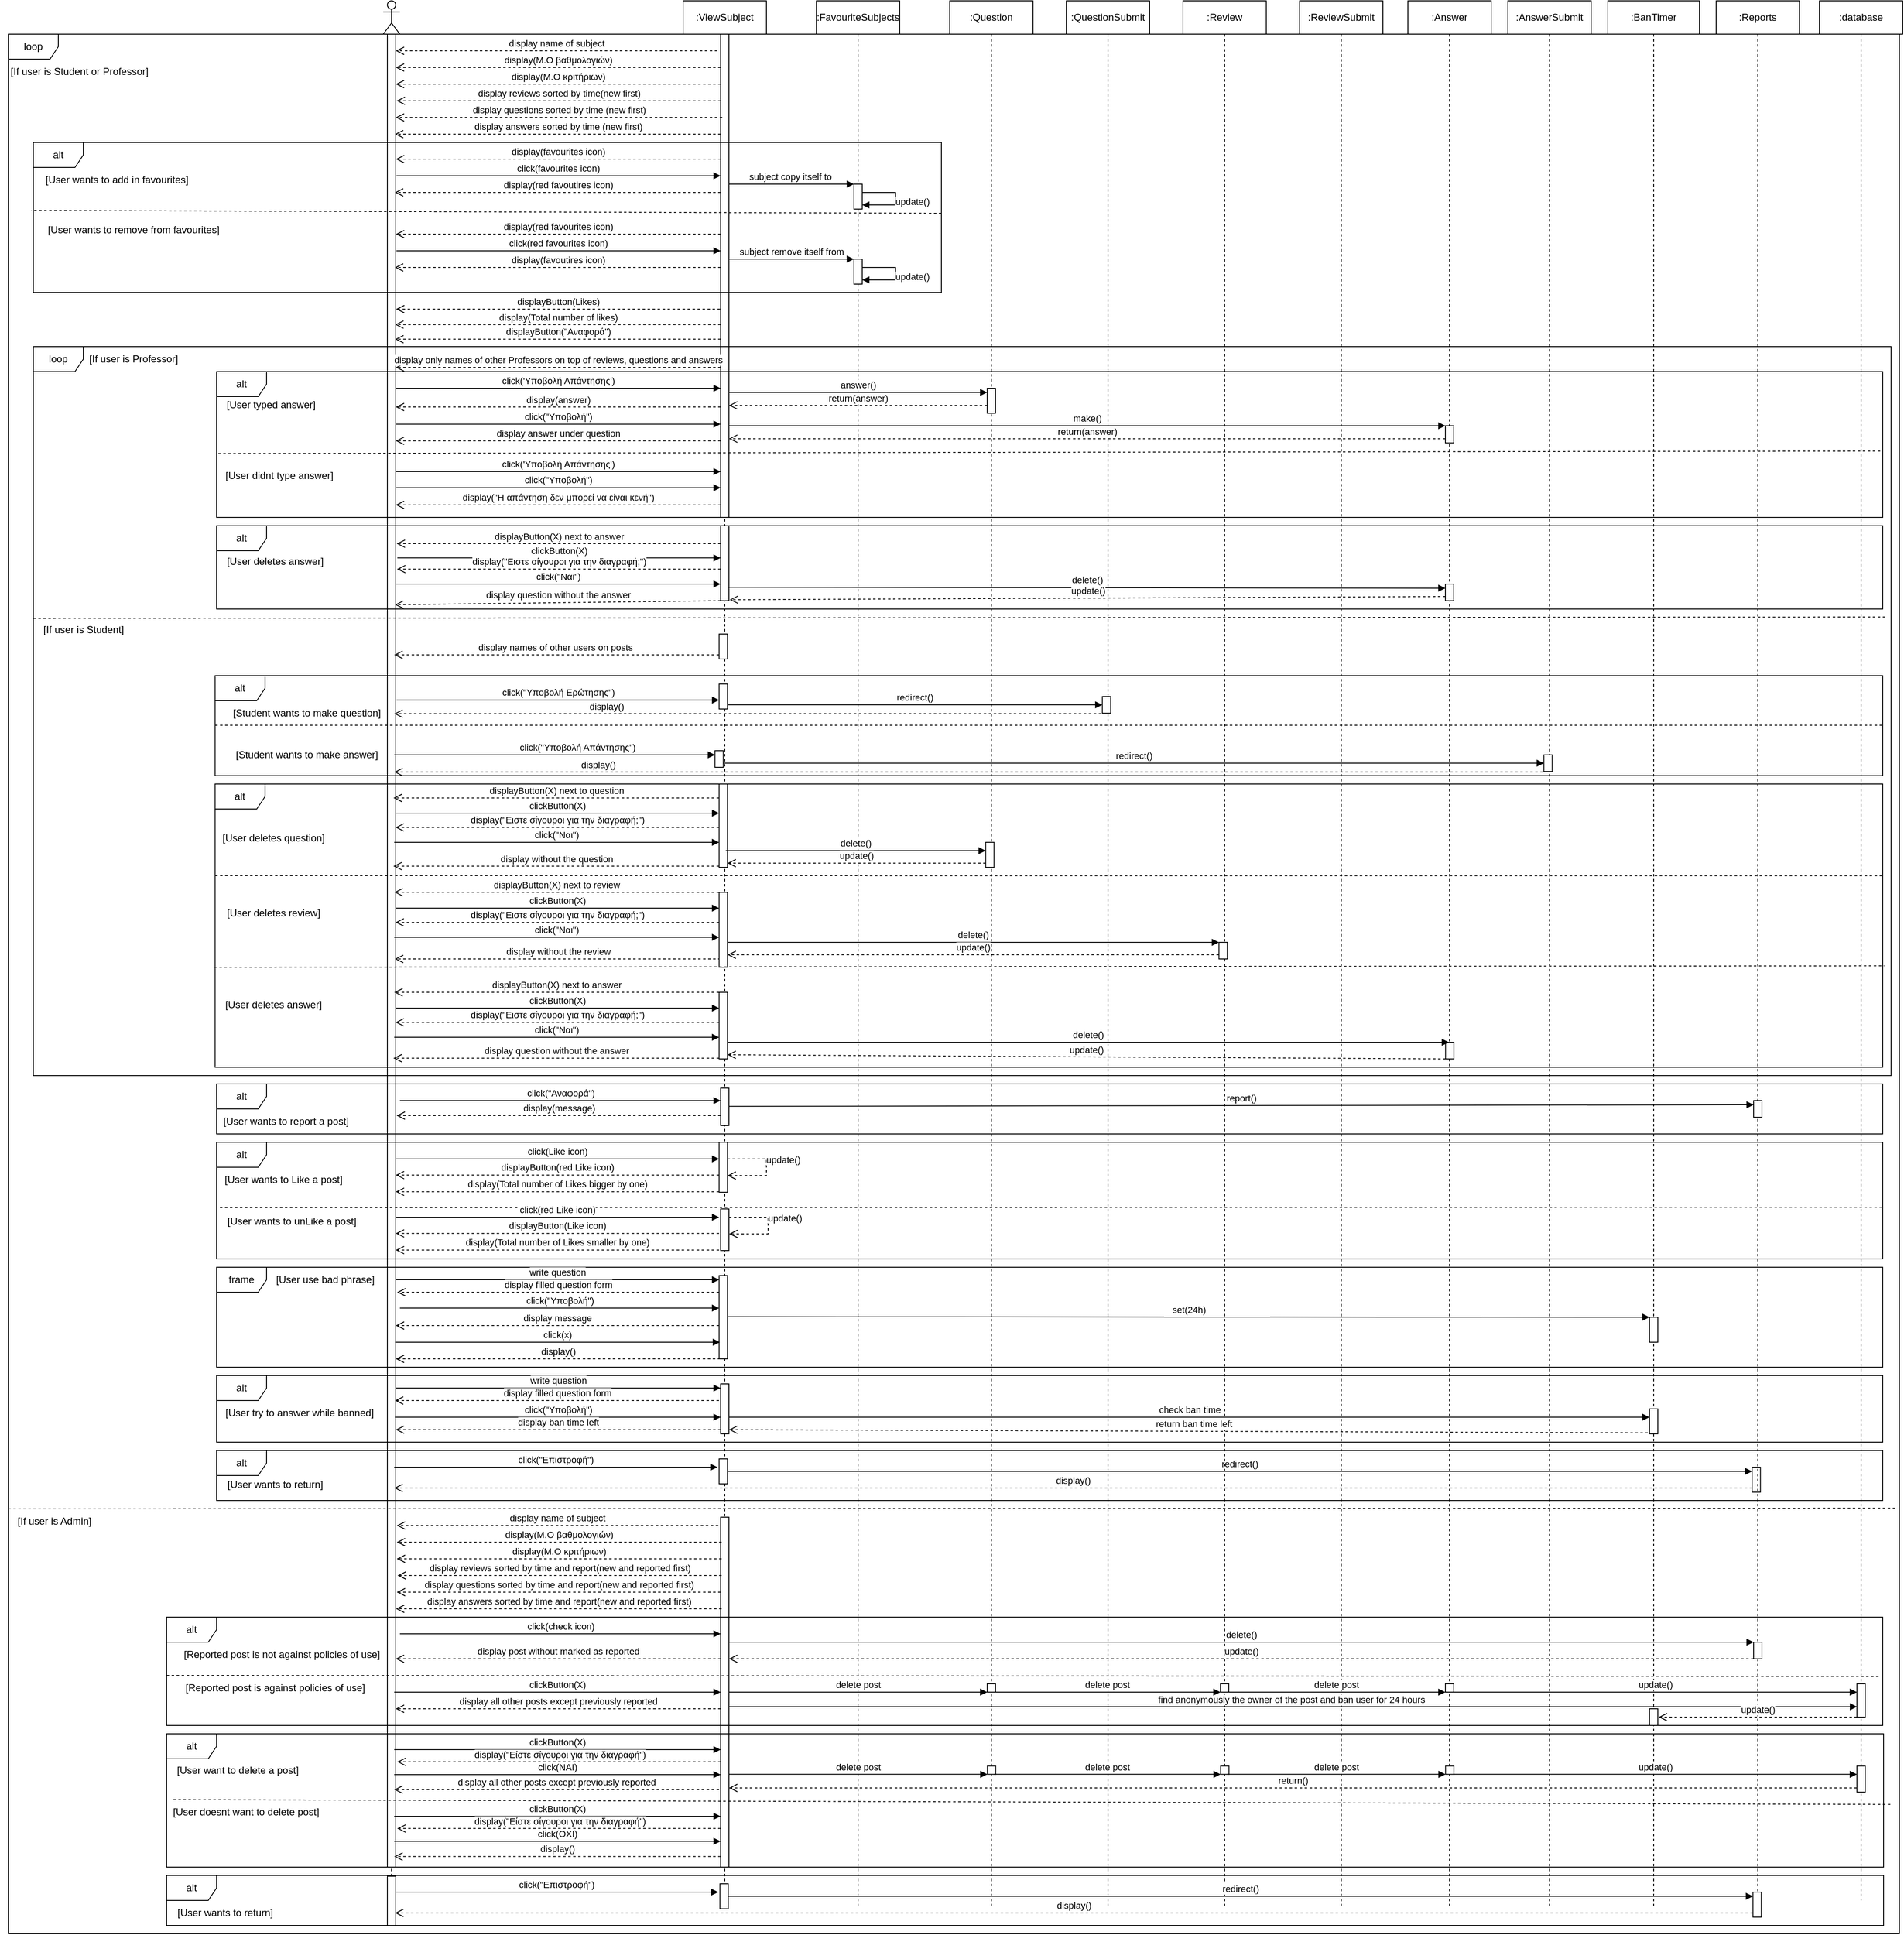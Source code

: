 <mxfile version="27.0.5">
  <diagram name="Σελίδα-1" id="hr5dpCgwgSd_6nHD5aK8">
    <mxGraphModel dx="1718" dy="1316" grid="1" gridSize="10" guides="1" tooltips="1" connect="1" arrows="1" fold="1" page="1" pageScale="1" pageWidth="827" pageHeight="1169" math="0" shadow="0" adaptiveColors="none">
      <root>
        <mxCell id="0" />
        <mxCell id="1" parent="0" />
        <mxCell id="bQHOH_I6Ja8qdcvXM0UX-1" value="" style="shape=umlLifeline;perimeter=lifelinePerimeter;whiteSpace=wrap;html=1;container=1;dropTarget=0;collapsible=0;recursiveResize=0;outlineConnect=0;portConstraint=eastwest;newEdgeStyle={&quot;curved&quot;:0,&quot;rounded&quot;:0};participant=umlActor;" parent="1" vertex="1">
          <mxGeometry x="-170" y="40" width="20" height="2260" as="geometry" />
        </mxCell>
        <mxCell id="iFTr5tWUDFYHvhhnAy_k-7" value="" style="html=1;points=[[0,0,0,0,5],[0,1,0,0,-5],[1,0,0,0,5],[1,1,0,0,-5]];perimeter=orthogonalPerimeter;outlineConnect=0;targetShapes=umlLifeline;portConstraint=eastwest;newEdgeStyle={&quot;curved&quot;:0,&quot;rounded&quot;:0};" vertex="1" parent="bQHOH_I6Ja8qdcvXM0UX-1">
          <mxGeometry x="5" y="40" width="10" height="2200" as="geometry" />
        </mxCell>
        <mxCell id="bQHOH_I6Ja8qdcvXM0UX-2" value=":ViewSubject" style="shape=umlLifeline;perimeter=lifelinePerimeter;whiteSpace=wrap;html=1;container=1;dropTarget=0;collapsible=0;recursiveResize=0;outlineConnect=0;portConstraint=eastwest;newEdgeStyle={&quot;curved&quot;:0,&quot;rounded&quot;:0};" parent="1" vertex="1">
          <mxGeometry x="190" y="40" width="100" height="2290" as="geometry" />
        </mxCell>
        <mxCell id="umPWyZCTSn35qCfh2jRe-1" value="" style="html=1;points=[[0,0,0,0,5],[0,1,0,0,-5],[1,0,0,0,5],[1,1,0,0,-5]];perimeter=orthogonalPerimeter;outlineConnect=0;targetShapes=umlLifeline;portConstraint=eastwest;newEdgeStyle={&quot;curved&quot;:0,&quot;rounded&quot;:0};" parent="bQHOH_I6Ja8qdcvXM0UX-2" vertex="1">
          <mxGeometry x="45" y="40" width="10" height="580" as="geometry" />
        </mxCell>
        <mxCell id="sup1c5iabnE1_cBQusQB-2" value="" style="html=1;points=[[0,0,0,0,5],[0,1,0,0,-5],[1,0,0,0,5],[1,1,0,0,-5]];perimeter=orthogonalPerimeter;outlineConnect=0;targetShapes=umlLifeline;portConstraint=eastwest;newEdgeStyle={&quot;curved&quot;:0,&quot;rounded&quot;:0};" parent="bQHOH_I6Ja8qdcvXM0UX-2" vertex="1">
          <mxGeometry x="43.2" y="760" width="10" height="30" as="geometry" />
        </mxCell>
        <mxCell id="iFTr5tWUDFYHvhhnAy_k-24" value="" style="html=1;points=[[0,0,0,0,5],[0,1,0,0,-5],[1,0,0,0,5],[1,1,0,0,-5]];perimeter=orthogonalPerimeter;outlineConnect=0;targetShapes=umlLifeline;portConstraint=eastwest;newEdgeStyle={&quot;curved&quot;:0,&quot;rounded&quot;:0};" vertex="1" parent="bQHOH_I6Ja8qdcvXM0UX-2">
          <mxGeometry x="43.2" y="1530" width="10" height="100" as="geometry" />
        </mxCell>
        <mxCell id="bQHOH_I6Ja8qdcvXM0UX-3" value=":FavouriteSubjects" style="shape=umlLifeline;perimeter=lifelinePerimeter;whiteSpace=wrap;html=1;container=1;dropTarget=0;collapsible=0;recursiveResize=0;outlineConnect=0;portConstraint=eastwest;newEdgeStyle={&quot;curved&quot;:0,&quot;rounded&quot;:0};" parent="1" vertex="1">
          <mxGeometry x="350" y="40" width="100" height="2290" as="geometry" />
        </mxCell>
        <mxCell id="umPWyZCTSn35qCfh2jRe-10" value="" style="html=1;points=[[0,0,0,0,5],[0,1,0,0,-5],[1,0,0,0,5],[1,1,0,0,-5]];perimeter=orthogonalPerimeter;outlineConnect=0;targetShapes=umlLifeline;portConstraint=eastwest;newEdgeStyle={&quot;curved&quot;:0,&quot;rounded&quot;:0};" parent="bQHOH_I6Ja8qdcvXM0UX-3" vertex="1">
          <mxGeometry x="45" y="220" width="10" height="30" as="geometry" />
        </mxCell>
        <mxCell id="umPWyZCTSn35qCfh2jRe-12" value="update()" style="html=1;verticalAlign=bottom;endArrow=block;curved=0;rounded=0;" parent="bQHOH_I6Ja8qdcvXM0UX-3" source="umPWyZCTSn35qCfh2jRe-10" target="umPWyZCTSn35qCfh2jRe-10" edge="1">
          <mxGeometry x="0.176" y="21" width="80" relative="1" as="geometry">
            <mxPoint x="60" y="240" as="sourcePoint" />
            <mxPoint x="60" y="255" as="targetPoint" />
            <Array as="points">
              <mxPoint x="95" y="230" />
              <mxPoint x="95" y="245" />
            </Array>
            <mxPoint x="21" y="-16" as="offset" />
          </mxGeometry>
        </mxCell>
        <mxCell id="bQHOH_I6Ja8qdcvXM0UX-4" value=":Question" style="shape=umlLifeline;perimeter=lifelinePerimeter;whiteSpace=wrap;html=1;container=1;dropTarget=0;collapsible=0;recursiveResize=0;outlineConnect=0;portConstraint=eastwest;newEdgeStyle={&quot;curved&quot;:0,&quot;rounded&quot;:0};" parent="1" vertex="1">
          <mxGeometry x="510" y="40" width="100" height="2290" as="geometry" />
        </mxCell>
        <mxCell id="umPWyZCTSn35qCfh2jRe-20" value="" style="html=1;points=[[0,0,0,0,5],[0,1,0,0,-5],[1,0,0,0,5],[1,1,0,0,-5]];perimeter=orthogonalPerimeter;outlineConnect=0;targetShapes=umlLifeline;portConstraint=eastwest;newEdgeStyle={&quot;curved&quot;:0,&quot;rounded&quot;:0};" parent="bQHOH_I6Ja8qdcvXM0UX-4" vertex="1">
          <mxGeometry x="45" y="465" width="10" height="30" as="geometry" />
        </mxCell>
        <mxCell id="bQHOH_I6Ja8qdcvXM0UX-5" value=":BanTimer" style="shape=umlLifeline;perimeter=lifelinePerimeter;whiteSpace=wrap;html=1;container=1;dropTarget=0;collapsible=0;recursiveResize=0;outlineConnect=0;portConstraint=eastwest;newEdgeStyle={&quot;curved&quot;:0,&quot;rounded&quot;:0};" parent="1" vertex="1">
          <mxGeometry x="1300" y="40" width="110" height="2290" as="geometry" />
        </mxCell>
        <mxCell id="iFTr5tWUDFYHvhhnAy_k-43" value="" style="html=1;points=[[0,0,0,0,5],[0,1,0,0,-5],[1,0,0,0,5],[1,1,0,0,-5]];perimeter=orthogonalPerimeter;outlineConnect=0;targetShapes=umlLifeline;portConstraint=eastwest;newEdgeStyle={&quot;curved&quot;:0,&quot;rounded&quot;:0};" vertex="1" parent="bQHOH_I6Ja8qdcvXM0UX-5">
          <mxGeometry x="50" y="1580" width="10" height="30" as="geometry" />
        </mxCell>
        <mxCell id="sup1c5iabnE1_cBQusQB-34" value="" style="html=1;points=[[0,0,0,0,5],[0,1,0,0,-5],[1,0,0,0,5],[1,1,0,0,-5]];perimeter=orthogonalPerimeter;outlineConnect=0;targetShapes=umlLifeline;portConstraint=eastwest;newEdgeStyle={&quot;curved&quot;:0,&quot;rounded&quot;:0};" parent="bQHOH_I6Ja8qdcvXM0UX-5" vertex="1">
          <mxGeometry x="-1066.8" y="1750" width="10" height="30" as="geometry" />
        </mxCell>
        <mxCell id="sup1c5iabnE1_cBQusQB-33" value="click(&quot;Επιστροφή&quot;)" style="html=1;verticalAlign=bottom;endArrow=block;curved=0;rounded=0;" parent="bQHOH_I6Ja8qdcvXM0UX-5" edge="1">
          <mxGeometry width="80" relative="1" as="geometry">
            <mxPoint x="-1456.8" y="1760" as="sourcePoint" />
            <mxPoint x="-1068.8" y="1760" as="targetPoint" />
          </mxGeometry>
        </mxCell>
        <mxCell id="sup1c5iabnE1_cBQusQB-39" value="redirect()" style="html=1;verticalAlign=bottom;endArrow=block;curved=0;rounded=0;entryX=0;entryY=0;entryDx=0;entryDy=5;entryPerimeter=0;" parent="bQHOH_I6Ja8qdcvXM0UX-5" source="sup1c5iabnE1_cBQusQB-34" target="sup1c5iabnE1_cBQusQB-38" edge="1">
          <mxGeometry width="80" relative="1" as="geometry">
            <mxPoint x="-1061.8" y="1775" as="sourcePoint" />
            <mxPoint x="-771.8" y="1780" as="targetPoint" />
          </mxGeometry>
        </mxCell>
        <mxCell id="iFTr5tWUDFYHvhhnAy_k-1" value="alt" style="shape=umlFrame;whiteSpace=wrap;html=1;pointerEvents=0;" vertex="1" parent="bQHOH_I6Ja8qdcvXM0UX-5">
          <mxGeometry x="-1670" y="1650" width="2000" height="80" as="geometry" />
        </mxCell>
        <mxCell id="iFTr5tWUDFYHvhhnAy_k-2" value="[User try to answer while banned]&amp;nbsp;" style="text;html=1;align=center;verticalAlign=middle;resizable=0;points=[];autosize=1;strokeColor=none;fillColor=none;" vertex="1" parent="bQHOH_I6Ja8qdcvXM0UX-5">
          <mxGeometry x="-1668.6" y="1680" width="200" height="30" as="geometry" />
        </mxCell>
        <mxCell id="iFTr5tWUDFYHvhhnAy_k-3" value="" style="html=1;points=[[0,0,0,0,5],[0,1,0,0,-5],[1,0,0,0,5],[1,1,0,0,-5]];perimeter=orthogonalPerimeter;outlineConnect=0;targetShapes=umlLifeline;portConstraint=eastwest;newEdgeStyle={&quot;curved&quot;:0,&quot;rounded&quot;:0};" vertex="1" parent="bQHOH_I6Ja8qdcvXM0UX-5">
          <mxGeometry x="-1065" y="1660" width="10" height="60" as="geometry" />
        </mxCell>
        <mxCell id="sup1c5iabnE1_cBQusQB-31" value="alt" style="shape=umlFrame;whiteSpace=wrap;html=1;pointerEvents=0;" parent="bQHOH_I6Ja8qdcvXM0UX-5" vertex="1">
          <mxGeometry x="-1670" y="1740" width="2000" height="60" as="geometry" />
        </mxCell>
        <mxCell id="sup1c5iabnE1_cBQusQB-38" value="" style="html=1;points=[[0,0,0,0,5],[0,1,0,0,-5],[1,0,0,0,5],[1,1,0,0,-5]];perimeter=orthogonalPerimeter;outlineConnect=0;targetShapes=umlLifeline;portConstraint=eastwest;newEdgeStyle={&quot;curved&quot;:0,&quot;rounded&quot;:0};" parent="bQHOH_I6Ja8qdcvXM0UX-5" vertex="1">
          <mxGeometry x="173.2" y="1760" width="10" height="30" as="geometry" />
        </mxCell>
        <mxCell id="sup1c5iabnE1_cBQusQB-40" value="display()" style="html=1;verticalAlign=bottom;endArrow=open;dashed=1;endSize=8;curved=0;rounded=0;exitX=0;exitY=1;exitDx=0;exitDy=-5;exitPerimeter=0;" parent="bQHOH_I6Ja8qdcvXM0UX-5" source="sup1c5iabnE1_cBQusQB-38" edge="1">
          <mxGeometry relative="1" as="geometry">
            <mxPoint x="148.2" y="1789.67" as="sourcePoint" />
            <mxPoint x="-1456.8" y="1785" as="targetPoint" />
          </mxGeometry>
        </mxCell>
        <mxCell id="sup1c5iabnE1_cBQusQB-32" value="[User wants to return]" style="text;html=1;align=center;verticalAlign=middle;resizable=0;points=[];autosize=1;strokeColor=none;fillColor=none;" parent="bQHOH_I6Ja8qdcvXM0UX-5" vertex="1">
          <mxGeometry x="-1670" y="1766" width="140" height="30" as="geometry" />
        </mxCell>
        <mxCell id="iFTr5tWUDFYHvhhnAy_k-92" value="" style="html=1;points=[[0,0,0,0,5],[0,1,0,0,-5],[1,0,0,0,5],[1,1,0,0,-5]];perimeter=orthogonalPerimeter;outlineConnect=0;targetShapes=umlLifeline;portConstraint=eastwest;newEdgeStyle={&quot;curved&quot;:0,&quot;rounded&quot;:0};" vertex="1" parent="bQHOH_I6Ja8qdcvXM0UX-5">
          <mxGeometry x="50" y="2050" width="10" height="20" as="geometry" />
        </mxCell>
        <mxCell id="bQHOH_I6Ja8qdcvXM0UX-6" value=":Review" style="shape=umlLifeline;perimeter=lifelinePerimeter;whiteSpace=wrap;html=1;container=1;dropTarget=0;collapsible=0;recursiveResize=0;outlineConnect=0;portConstraint=eastwest;newEdgeStyle={&quot;curved&quot;:0,&quot;rounded&quot;:0};" parent="1" vertex="1">
          <mxGeometry x="790" y="40" width="100" height="2290" as="geometry" />
        </mxCell>
        <mxCell id="bQHOH_I6Ja8qdcvXM0UX-7" value=":ReviewSubmit" style="shape=umlLifeline;perimeter=lifelinePerimeter;whiteSpace=wrap;html=1;container=1;dropTarget=0;collapsible=0;recursiveResize=0;outlineConnect=0;portConstraint=eastwest;newEdgeStyle={&quot;curved&quot;:0,&quot;rounded&quot;:0};" parent="1" vertex="1">
          <mxGeometry x="930" y="40" width="100" height="2290" as="geometry" />
        </mxCell>
        <mxCell id="bQHOH_I6Ja8qdcvXM0UX-9" value=":QuestionSubmit" style="shape=umlLifeline;perimeter=lifelinePerimeter;whiteSpace=wrap;html=1;container=1;dropTarget=0;collapsible=0;recursiveResize=0;outlineConnect=0;portConstraint=eastwest;newEdgeStyle={&quot;curved&quot;:0,&quot;rounded&quot;:0};" parent="1" vertex="1">
          <mxGeometry x="650" y="40" width="100" height="2290" as="geometry" />
        </mxCell>
        <mxCell id="bQHOH_I6Ja8qdcvXM0UX-10" value=":AnswerSubmit" style="shape=umlLifeline;perimeter=lifelinePerimeter;whiteSpace=wrap;html=1;container=1;dropTarget=0;collapsible=0;recursiveResize=0;outlineConnect=0;portConstraint=eastwest;newEdgeStyle={&quot;curved&quot;:0,&quot;rounded&quot;:0};" parent="1" vertex="1">
          <mxGeometry x="1180" y="40" width="100" height="2290" as="geometry" />
        </mxCell>
        <mxCell id="umPWyZCTSn35qCfh2jRe-2" value="display name of subject" style="html=1;verticalAlign=bottom;endArrow=open;dashed=1;endSize=8;curved=0;rounded=0;exitX=-0.4;exitY=0.2;exitDx=0;exitDy=0;exitPerimeter=0;" parent="1" edge="1">
          <mxGeometry relative="1" as="geometry">
            <mxPoint x="231" y="100" as="sourcePoint" />
            <mxPoint x="-155" y="100" as="targetPoint" />
          </mxGeometry>
        </mxCell>
        <mxCell id="umPWyZCTSn35qCfh2jRe-3" value="display(Μ.Ο βαθμολογιών)" style="html=1;verticalAlign=bottom;endArrow=open;dashed=1;endSize=8;curved=0;rounded=0;entryX=1;entryY=0.054;entryDx=0;entryDy=0;entryPerimeter=0;" parent="1" edge="1">
          <mxGeometry relative="1" as="geometry">
            <mxPoint x="235" y="120.0" as="sourcePoint" />
            <mxPoint x="-155" y="120.0" as="targetPoint" />
          </mxGeometry>
        </mxCell>
        <mxCell id="umPWyZCTSn35qCfh2jRe-4" value="display(Μ.Ο κριτήριων)" style="html=1;verticalAlign=bottom;endArrow=open;dashed=1;endSize=8;curved=0;rounded=0;entryX=1;entryY=0.086;entryDx=0;entryDy=0;entryPerimeter=0;" parent="1" edge="1">
          <mxGeometry relative="1" as="geometry">
            <mxPoint x="235" y="140.0" as="sourcePoint" />
            <mxPoint x="-155" y="140.0" as="targetPoint" />
          </mxGeometry>
        </mxCell>
        <mxCell id="umPWyZCTSn35qCfh2jRe-5" value="display reviews sorted by time(new first)" style="html=1;verticalAlign=bottom;endArrow=open;dashed=1;endSize=8;curved=0;rounded=0;entryX=1.1;entryY=0.107;entryDx=0;entryDy=0;entryPerimeter=0;" parent="1" edge="1">
          <mxGeometry relative="1" as="geometry">
            <mxPoint x="235" y="160.0" as="sourcePoint" />
            <mxPoint x="-154" y="160.0" as="targetPoint" />
          </mxGeometry>
        </mxCell>
        <mxCell id="umPWyZCTSn35qCfh2jRe-6" value="display questions sorted by time (new first)" style="html=1;verticalAlign=bottom;endArrow=open;dashed=1;endSize=8;curved=0;rounded=0;exitX=-0.3;exitY=0.842;exitDx=0;exitDy=0;exitPerimeter=0;" parent="1" edge="1">
          <mxGeometry relative="1" as="geometry">
            <mxPoint x="237" y="180.0" as="sourcePoint" />
            <mxPoint x="-155.0" y="180" as="targetPoint" />
          </mxGeometry>
        </mxCell>
        <mxCell id="umPWyZCTSn35qCfh2jRe-7" value="display answers sorted by time (new first)" style="html=1;verticalAlign=bottom;endArrow=open;dashed=1;endSize=8;curved=0;rounded=0;" parent="1" source="umPWyZCTSn35qCfh2jRe-1" edge="1">
          <mxGeometry relative="1" as="geometry">
            <mxPoint x="40" y="200" as="sourcePoint" />
            <mxPoint x="-156" y="200" as="targetPoint" />
          </mxGeometry>
        </mxCell>
        <mxCell id="umPWyZCTSn35qCfh2jRe-8" value="click(favourites icon)" style="html=1;verticalAlign=bottom;endArrow=block;curved=0;rounded=0;entryX=-0.086;entryY=0.739;entryDx=0;entryDy=0;entryPerimeter=0;" parent="1" edge="1">
          <mxGeometry width="80" relative="1" as="geometry">
            <mxPoint x="-154.14" y="250.0" as="sourcePoint" />
            <mxPoint x="235.0" y="250.0" as="targetPoint" />
          </mxGeometry>
        </mxCell>
        <mxCell id="umPWyZCTSn35qCfh2jRe-9" value="subject copy itself to&amp;nbsp;" style="html=1;verticalAlign=bottom;endArrow=block;curved=0;rounded=0;" parent="1" edge="1">
          <mxGeometry width="80" relative="1" as="geometry">
            <mxPoint x="245" y="260" as="sourcePoint" />
            <mxPoint x="395" y="260" as="targetPoint" />
          </mxGeometry>
        </mxCell>
        <mxCell id="umPWyZCTSn35qCfh2jRe-15" value="loop" style="shape=umlFrame;whiteSpace=wrap;html=1;pointerEvents=0;" parent="1" vertex="1">
          <mxGeometry x="-620" y="80" width="2270" height="2280" as="geometry" />
        </mxCell>
        <mxCell id="umPWyZCTSn35qCfh2jRe-16" value="[If user is Student or Professor]" style="text;html=1;align=center;verticalAlign=middle;resizable=0;points=[];autosize=1;strokeColor=none;fillColor=none;" parent="1" vertex="1">
          <mxGeometry x="-630" y="110" width="190" height="30" as="geometry" />
        </mxCell>
        <mxCell id="umPWyZCTSn35qCfh2jRe-17" value="loop" style="shape=umlFrame;whiteSpace=wrap;html=1;pointerEvents=0;" parent="1" vertex="1">
          <mxGeometry x="-590" y="455" width="2230" height="875" as="geometry" />
        </mxCell>
        <mxCell id="umPWyZCTSn35qCfh2jRe-23" value="click(&#39;Υποβολή Απάντησης&#39;)" style="html=1;verticalAlign=bottom;endArrow=block;curved=0;rounded=0;entryX=0;entryY=0;entryDx=0;entryDy=5;entryPerimeter=0;" parent="1" edge="1">
          <mxGeometry width="80" relative="1" as="geometry">
            <mxPoint x="-155.0" y="505.0" as="sourcePoint" />
            <mxPoint x="235" y="505.0" as="targetPoint" />
          </mxGeometry>
        </mxCell>
        <mxCell id="umPWyZCTSn35qCfh2jRe-24" value="display(red favoutires icon)" style="html=1;verticalAlign=bottom;endArrow=open;dashed=1;endSize=8;curved=0;rounded=0;entryX=0.894;entryY=0.174;entryDx=0;entryDy=0;entryPerimeter=0;" parent="1" edge="1">
          <mxGeometry relative="1" as="geometry">
            <mxPoint x="235" y="270.0" as="sourcePoint" />
            <mxPoint x="-156.06" y="270.0" as="targetPoint" />
          </mxGeometry>
        </mxCell>
        <mxCell id="umPWyZCTSn35qCfh2jRe-25" value="display(favourites icon)" style="html=1;verticalAlign=bottom;endArrow=open;dashed=1;endSize=8;curved=0;rounded=0;entryX=1.012;entryY=0.158;entryDx=0;entryDy=0;entryPerimeter=0;" parent="1" edge="1">
          <mxGeometry relative="1" as="geometry">
            <mxPoint x="235" y="230.0" as="sourcePoint" />
            <mxPoint x="-154.88" y="230.0" as="targetPoint" />
          </mxGeometry>
        </mxCell>
        <mxCell id="umPWyZCTSn35qCfh2jRe-26" value="answer()" style="html=1;verticalAlign=bottom;endArrow=block;curved=0;rounded=0;" parent="1" edge="1">
          <mxGeometry width="80" relative="1" as="geometry">
            <mxPoint x="245" y="510.0" as="sourcePoint" />
            <mxPoint x="555" y="510.0" as="targetPoint" />
          </mxGeometry>
        </mxCell>
        <mxCell id="umPWyZCTSn35qCfh2jRe-28" value="display only names of other Professors on top of reviews, questions and answers" style="html=1;verticalAlign=bottom;endArrow=open;dashed=1;endSize=8;curved=0;rounded=0;exitX=0;exitY=0;exitDx=0;exitDy=5;exitPerimeter=0;" parent="1" edge="1">
          <mxGeometry relative="1" as="geometry">
            <mxPoint x="235" y="480" as="sourcePoint" />
            <mxPoint x="-155.0" y="480" as="targetPoint" />
          </mxGeometry>
        </mxCell>
        <mxCell id="umPWyZCTSn35qCfh2jRe-29" value="return(answer)" style="html=1;verticalAlign=bottom;endArrow=open;dashed=1;endSize=8;curved=0;rounded=0;exitX=0;exitY=1;exitDx=0;exitDy=-5;exitPerimeter=0;" parent="1" edge="1">
          <mxGeometry relative="1" as="geometry">
            <mxPoint x="555" y="525.59" as="sourcePoint" />
            <mxPoint x="245" y="525.59" as="targetPoint" />
          </mxGeometry>
        </mxCell>
        <mxCell id="umPWyZCTSn35qCfh2jRe-30" value="display answer under question" style="html=1;verticalAlign=bottom;endArrow=open;dashed=1;endSize=8;curved=0;rounded=0;exitX=0;exitY=1;exitDx=0;exitDy=-5;exitPerimeter=0;" parent="1" edge="1">
          <mxGeometry relative="1" as="geometry">
            <mxPoint x="235" y="568.09" as="sourcePoint" />
            <mxPoint x="-155.0" y="568.09" as="targetPoint" />
          </mxGeometry>
        </mxCell>
        <mxCell id="umPWyZCTSn35qCfh2jRe-33" value="alt" style="shape=umlFrame;whiteSpace=wrap;html=1;pointerEvents=0;" parent="1" vertex="1">
          <mxGeometry x="-590" y="210" width="1090" height="180" as="geometry" />
        </mxCell>
        <mxCell id="umPWyZCTSn35qCfh2jRe-34" value="[User wants to add in favourites]" style="text;html=1;align=center;verticalAlign=middle;resizable=0;points=[];autosize=1;strokeColor=none;fillColor=none;" parent="1" vertex="1">
          <mxGeometry x="-585" y="240" width="190" height="30" as="geometry" />
        </mxCell>
        <mxCell id="umPWyZCTSn35qCfh2jRe-35" value="displayButton(Likes)" style="html=1;verticalAlign=bottom;endArrow=open;dashed=1;endSize=8;curved=0;rounded=0;" parent="1" edge="1">
          <mxGeometry relative="1" as="geometry">
            <mxPoint x="234.29" y="410" as="sourcePoint" />
            <mxPoint x="-154.71" y="410" as="targetPoint" />
          </mxGeometry>
        </mxCell>
        <mxCell id="umPWyZCTSn35qCfh2jRe-36" value="display(Total number of likes)" style="html=1;verticalAlign=bottom;endArrow=open;dashed=1;endSize=8;curved=0;rounded=0;exitX=0.071;exitY=0.891;exitDx=0;exitDy=0;exitPerimeter=0;" parent="1" edge="1">
          <mxGeometry relative="1" as="geometry">
            <mxPoint x="235.0" y="428.57" as="sourcePoint" />
            <mxPoint x="-155.71" y="428.57" as="targetPoint" />
          </mxGeometry>
        </mxCell>
        <mxCell id="umPWyZCTSn35qCfh2jRe-37" value="displayButton(&quot;Αναφορά&quot;)" style="html=1;verticalAlign=bottom;endArrow=open;dashed=1;endSize=8;curved=0;rounded=0;exitX=0.071;exitY=0.956;exitDx=0;exitDy=0;exitPerimeter=0;" parent="1" edge="1">
          <mxGeometry x="-0.0" relative="1" as="geometry">
            <mxPoint x="235.0" y="446.12" as="sourcePoint" />
            <mxPoint x="-155.71" y="446.12" as="targetPoint" />
            <mxPoint as="offset" />
          </mxGeometry>
        </mxCell>
        <mxCell id="umPWyZCTSn35qCfh2jRe-40" value="[User wants to remove from favourites]" style="text;html=1;align=center;verticalAlign=middle;resizable=0;points=[];autosize=1;strokeColor=none;fillColor=none;" parent="1" vertex="1">
          <mxGeometry x="-585" y="300" width="230" height="30" as="geometry" />
        </mxCell>
        <mxCell id="umPWyZCTSn35qCfh2jRe-41" value="" style="endArrow=none;dashed=1;html=1;rounded=0;entryX=-0.002;entryY=0.453;entryDx=0;entryDy=0;entryPerimeter=0;" parent="1" target="umPWyZCTSn35qCfh2jRe-33" edge="1">
          <mxGeometry width="50" height="50" relative="1" as="geometry">
            <mxPoint x="500" y="295" as="sourcePoint" />
            <mxPoint x="-592" y="295" as="targetPoint" />
          </mxGeometry>
        </mxCell>
        <mxCell id="6N2LkT_Mv0cyzMm328XM-1" value="click(red favourites icon)" style="html=1;verticalAlign=bottom;endArrow=block;curved=0;rounded=0;entryX=-0.086;entryY=0.739;entryDx=0;entryDy=0;entryPerimeter=0;" parent="1" edge="1">
          <mxGeometry width="80" relative="1" as="geometry">
            <mxPoint x="-154.14" y="340.0" as="sourcePoint" />
            <mxPoint x="235.0" y="340.0" as="targetPoint" />
          </mxGeometry>
        </mxCell>
        <mxCell id="6N2LkT_Mv0cyzMm328XM-2" value="display(favoutires icon)" style="html=1;verticalAlign=bottom;endArrow=open;dashed=1;endSize=8;curved=0;rounded=0;entryX=0.894;entryY=0.174;entryDx=0;entryDy=0;entryPerimeter=0;" parent="1" edge="1">
          <mxGeometry relative="1" as="geometry">
            <mxPoint x="235" y="360.0" as="sourcePoint" />
            <mxPoint x="-156.06" y="360.0" as="targetPoint" />
          </mxGeometry>
        </mxCell>
        <mxCell id="6N2LkT_Mv0cyzMm328XM-3" value="display(red favourites icon)" style="html=1;verticalAlign=bottom;endArrow=open;dashed=1;endSize=8;curved=0;rounded=0;entryX=1.012;entryY=0.158;entryDx=0;entryDy=0;entryPerimeter=0;" parent="1" edge="1">
          <mxGeometry relative="1" as="geometry">
            <mxPoint x="235" y="320.0" as="sourcePoint" />
            <mxPoint x="-154.88" y="320.0" as="targetPoint" />
          </mxGeometry>
        </mxCell>
        <mxCell id="6N2LkT_Mv0cyzMm328XM-8" value="" style="html=1;points=[[0,0,0,0,5],[0,1,0,0,-5],[1,0,0,0,5],[1,1,0,0,-5]];perimeter=orthogonalPerimeter;outlineConnect=0;targetShapes=umlLifeline;portConstraint=eastwest;newEdgeStyle={&quot;curved&quot;:0,&quot;rounded&quot;:0};" parent="1" vertex="1">
          <mxGeometry x="395" y="350" width="10" height="30" as="geometry" />
        </mxCell>
        <mxCell id="6N2LkT_Mv0cyzMm328XM-9" value="update()" style="html=1;verticalAlign=bottom;endArrow=block;curved=0;rounded=0;" parent="1" source="6N2LkT_Mv0cyzMm328XM-8" target="6N2LkT_Mv0cyzMm328XM-8" edge="1">
          <mxGeometry x="0.176" y="21" width="80" relative="1" as="geometry">
            <mxPoint x="410" y="370" as="sourcePoint" />
            <mxPoint x="410" y="385" as="targetPoint" />
            <Array as="points">
              <mxPoint x="445" y="360" />
              <mxPoint x="445" y="375" />
            </Array>
            <mxPoint x="21" y="-16" as="offset" />
          </mxGeometry>
        </mxCell>
        <mxCell id="6N2LkT_Mv0cyzMm328XM-10" value="subject remove itself from" style="html=1;verticalAlign=bottom;endArrow=block;curved=0;rounded=0;" parent="1" edge="1">
          <mxGeometry width="80" relative="1" as="geometry">
            <mxPoint x="245" y="350" as="sourcePoint" />
            <mxPoint x="395" y="350" as="targetPoint" />
          </mxGeometry>
        </mxCell>
        <mxCell id="6N2LkT_Mv0cyzMm328XM-12" value="[If user is Professor]" style="text;html=1;align=center;verticalAlign=middle;resizable=0;points=[];autosize=1;strokeColor=none;fillColor=none;" parent="1" vertex="1">
          <mxGeometry x="-535" y="455" width="130" height="30" as="geometry" />
        </mxCell>
        <mxCell id="6N2LkT_Mv0cyzMm328XM-15" value="display(answer)" style="html=1;verticalAlign=bottom;endArrow=open;dashed=1;endSize=8;curved=0;rounded=0;" parent="1" edge="1">
          <mxGeometry relative="1" as="geometry">
            <mxPoint x="235" y="527.5" as="sourcePoint" />
            <mxPoint x="-155.0" y="527.5" as="targetPoint" />
          </mxGeometry>
        </mxCell>
        <mxCell id="6N2LkT_Mv0cyzMm328XM-16" value="click(&quot;Υποβολή&quot;)" style="html=1;verticalAlign=bottom;endArrow=block;curved=0;rounded=0;exitX=1.012;exitY=0.557;exitDx=0;exitDy=0;exitPerimeter=0;" parent="1" edge="1">
          <mxGeometry width="80" relative="1" as="geometry">
            <mxPoint x="-154.88" y="548.09" as="sourcePoint" />
            <mxPoint x="235" y="548.09" as="targetPoint" />
          </mxGeometry>
        </mxCell>
        <mxCell id="6N2LkT_Mv0cyzMm328XM-17" value="alt" style="shape=umlFrame;whiteSpace=wrap;html=1;pointerEvents=0;" parent="1" vertex="1">
          <mxGeometry x="-370" y="485" width="2000" height="175" as="geometry" />
        </mxCell>
        <mxCell id="6N2LkT_Mv0cyzMm328XM-18" value="[User typed answer]" style="text;html=1;align=center;verticalAlign=middle;resizable=0;points=[];autosize=1;strokeColor=none;fillColor=none;" parent="1" vertex="1">
          <mxGeometry x="-370" y="510" width="130" height="30" as="geometry" />
        </mxCell>
        <mxCell id="6N2LkT_Mv0cyzMm328XM-19" value="" style="endArrow=none;dashed=1;html=1;rounded=0;entryX=0.999;entryY=0.545;entryDx=0;entryDy=0;entryPerimeter=0;exitX=0.001;exitY=0.562;exitDx=0;exitDy=0;exitPerimeter=0;" parent="1" source="6N2LkT_Mv0cyzMm328XM-17" target="6N2LkT_Mv0cyzMm328XM-17" edge="1">
          <mxGeometry width="50" height="50" relative="1" as="geometry">
            <mxPoint x="-370.0" y="589.243" as="sourcePoint" />
            <mxPoint x="-260" y="590.75" as="targetPoint" />
          </mxGeometry>
        </mxCell>
        <mxCell id="6N2LkT_Mv0cyzMm328XM-20" value="[User didnt type answer]" style="text;html=1;align=center;verticalAlign=middle;resizable=0;points=[];autosize=1;strokeColor=none;fillColor=none;" parent="1" vertex="1">
          <mxGeometry x="-370" y="595" width="150" height="30" as="geometry" />
        </mxCell>
        <mxCell id="6N2LkT_Mv0cyzMm328XM-21" value="click(&#39;Υποβολή Απάντησης&#39;)" style="html=1;verticalAlign=bottom;endArrow=block;curved=0;rounded=0;entryX=0;entryY=0;entryDx=0;entryDy=5;entryPerimeter=0;" parent="1" edge="1">
          <mxGeometry width="80" relative="1" as="geometry">
            <mxPoint x="-155.0" y="605.0" as="sourcePoint" />
            <mxPoint x="235" y="605.0" as="targetPoint" />
          </mxGeometry>
        </mxCell>
        <mxCell id="6N2LkT_Mv0cyzMm328XM-22" value="display(&quot;Η απάντηση δεν μπορεί να είναι κενή&quot;)" style="html=1;verticalAlign=bottom;endArrow=open;dashed=1;endSize=8;curved=0;rounded=0;exitX=0;exitY=1;exitDx=0;exitDy=-5;exitPerimeter=0;" parent="1" edge="1">
          <mxGeometry relative="1" as="geometry">
            <mxPoint x="235" y="645" as="sourcePoint" />
            <mxPoint x="-155.0" y="645" as="targetPoint" />
          </mxGeometry>
        </mxCell>
        <mxCell id="6N2LkT_Mv0cyzMm328XM-23" value="click(&quot;Υποβολή&quot;)" style="html=1;verticalAlign=bottom;endArrow=block;curved=0;rounded=0;exitX=1.012;exitY=0.557;exitDx=0;exitDy=0;exitPerimeter=0;" parent="1" edge="1">
          <mxGeometry width="80" relative="1" as="geometry">
            <mxPoint x="-154.88" y="624.41" as="sourcePoint" />
            <mxPoint x="235" y="624.41" as="targetPoint" />
          </mxGeometry>
        </mxCell>
        <mxCell id="6N2LkT_Mv0cyzMm328XM-26" value="[If user is Student]" style="text;html=1;align=center;verticalAlign=middle;resizable=0;points=[];autosize=1;strokeColor=none;fillColor=none;" parent="1" vertex="1">
          <mxGeometry x="-590" y="780" width="120" height="30" as="geometry" />
        </mxCell>
        <mxCell id="6N2LkT_Mv0cyzMm328XM-27" value="" style="endArrow=none;dashed=1;html=1;rounded=0;exitX=0.003;exitY=0.387;exitDx=0;exitDy=0;exitPerimeter=0;entryX=0.998;entryY=0.371;entryDx=0;entryDy=0;entryPerimeter=0;" parent="1" target="umPWyZCTSn35qCfh2jRe-17" edge="1">
          <mxGeometry width="50" height="50" relative="1" as="geometry">
            <mxPoint x="-590.0" y="781.205" as="sourcePoint" />
            <mxPoint x="1444.06" y="780.005" as="targetPoint" />
          </mxGeometry>
        </mxCell>
        <mxCell id="6N2LkT_Mv0cyzMm328XM-28" value="alt" style="shape=umlFrame;whiteSpace=wrap;html=1;pointerEvents=0;" parent="1" vertex="1">
          <mxGeometry x="-371.8" y="850" width="2001.8" height="120" as="geometry" />
        </mxCell>
        <mxCell id="6N2LkT_Mv0cyzMm328XM-29" value="[Student wants to make question]" style="text;html=1;align=center;verticalAlign=middle;resizable=0;points=[];autosize=1;strokeColor=none;fillColor=none;" parent="1" vertex="1">
          <mxGeometry x="-361.8" y="880" width="200" height="30" as="geometry" />
        </mxCell>
        <mxCell id="6N2LkT_Mv0cyzMm328XM-31" value="click(&quot;Υποβολή Ερώτησης&quot;)" style="html=1;verticalAlign=bottom;endArrow=block;curved=0;rounded=0;entryX=-0.282;entryY=0.915;entryDx=0;entryDy=0;entryPerimeter=0;" parent="1" edge="1">
          <mxGeometry width="80" relative="1" as="geometry">
            <mxPoint x="-153.98" y="879.29" as="sourcePoint" />
            <mxPoint x="233.2" y="879.29" as="targetPoint" />
          </mxGeometry>
        </mxCell>
        <mxCell id="6N2LkT_Mv0cyzMm328XM-32" value="redirect()" style="html=1;verticalAlign=bottom;endArrow=block;curved=0;rounded=0;" parent="1" target="6N2LkT_Mv0cyzMm328XM-33" edge="1">
          <mxGeometry width="80" relative="1" as="geometry">
            <mxPoint x="243.2" y="885" as="sourcePoint" />
            <mxPoint x="345.259" y="880" as="targetPoint" />
          </mxGeometry>
        </mxCell>
        <mxCell id="6N2LkT_Mv0cyzMm328XM-33" value="" style="html=1;points=[[0,0,0,0,5],[0,1,0,0,-5],[1,0,0,0,5],[1,1,0,0,-5]];perimeter=orthogonalPerimeter;outlineConnect=0;targetShapes=umlLifeline;portConstraint=eastwest;newEdgeStyle={&quot;curved&quot;:0,&quot;rounded&quot;:0};" parent="1" vertex="1">
          <mxGeometry x="693.2" y="875" width="10" height="20" as="geometry" />
        </mxCell>
        <mxCell id="6N2LkT_Mv0cyzMm328XM-34" value="display()" style="html=1;verticalAlign=bottom;endArrow=open;dashed=1;endSize=8;curved=0;rounded=0;exitX=-0.133;exitY=1.033;exitDx=0;exitDy=0;exitPerimeter=0;" parent="1" source="6N2LkT_Mv0cyzMm328XM-33" edge="1">
          <mxGeometry x="0.399" relative="1" as="geometry">
            <mxPoint x="-21.8" y="900" as="sourcePoint" />
            <mxPoint x="-156.8" y="895.66" as="targetPoint" />
            <mxPoint as="offset" />
          </mxGeometry>
        </mxCell>
        <mxCell id="6N2LkT_Mv0cyzMm328XM-35" value="alt" style="shape=umlFrame;whiteSpace=wrap;html=1;pointerEvents=0;" parent="1" vertex="1">
          <mxGeometry x="-370" y="670" width="2000" height="100" as="geometry" />
        </mxCell>
        <mxCell id="6N2LkT_Mv0cyzMm328XM-36" value="[User deletes answer]" style="text;html=1;align=center;verticalAlign=middle;resizable=0;points=[];autosize=1;strokeColor=none;fillColor=none;" parent="1" vertex="1">
          <mxGeometry x="-370" y="698" width="140" height="30" as="geometry" />
        </mxCell>
        <mxCell id="6N2LkT_Mv0cyzMm328XM-37" value=":Answer" style="shape=umlLifeline;perimeter=lifelinePerimeter;whiteSpace=wrap;html=1;container=1;dropTarget=0;collapsible=0;recursiveResize=0;outlineConnect=0;portConstraint=eastwest;newEdgeStyle={&quot;curved&quot;:0,&quot;rounded&quot;:0};" parent="1" vertex="1">
          <mxGeometry x="1060" y="40" width="100" height="2290" as="geometry" />
        </mxCell>
        <mxCell id="6N2LkT_Mv0cyzMm328XM-39" value="" style="html=1;points=[[0,0,0,0,5],[0,1,0,0,-5],[1,0,0,0,5],[1,1,0,0,-5]];perimeter=orthogonalPerimeter;outlineConnect=0;targetShapes=umlLifeline;portConstraint=eastwest;newEdgeStyle={&quot;curved&quot;:0,&quot;rounded&quot;:0};" parent="6N2LkT_Mv0cyzMm328XM-37" vertex="1">
          <mxGeometry x="45" y="510" width="10" height="20.59" as="geometry" />
        </mxCell>
        <mxCell id="6N2LkT_Mv0cyzMm328XM-46" value="" style="html=1;points=[[0,0,0,0,5],[0,1,0,0,-5],[1,0,0,0,5],[1,1,0,0,-5]];perimeter=orthogonalPerimeter;outlineConnect=0;targetShapes=umlLifeline;portConstraint=eastwest;newEdgeStyle={&quot;curved&quot;:0,&quot;rounded&quot;:0};" parent="6N2LkT_Mv0cyzMm328XM-37" vertex="1">
          <mxGeometry x="45" y="700" width="10" height="20" as="geometry" />
        </mxCell>
        <mxCell id="iFTr5tWUDFYHvhhnAy_k-88" value="" style="html=1;points=[[0,0,0,0,5],[0,1,0,0,-5],[1,0,0,0,5],[1,1,0,0,-5]];perimeter=orthogonalPerimeter;outlineConnect=0;targetShapes=umlLifeline;portConstraint=eastwest;newEdgeStyle={&quot;curved&quot;:0,&quot;rounded&quot;:0};" vertex="1" parent="6N2LkT_Mv0cyzMm328XM-37">
          <mxGeometry x="45" y="2020" width="10" height="10" as="geometry" />
        </mxCell>
        <mxCell id="6N2LkT_Mv0cyzMm328XM-38" value="make()" style="html=1;verticalAlign=bottom;endArrow=block;curved=0;rounded=0;" parent="1" source="umPWyZCTSn35qCfh2jRe-1" target="6N2LkT_Mv0cyzMm328XM-39" edge="1">
          <mxGeometry width="80" relative="1" as="geometry">
            <mxPoint x="260" y="609.41" as="sourcePoint" />
            <mxPoint x="340" y="609.41" as="targetPoint" />
          </mxGeometry>
        </mxCell>
        <mxCell id="6N2LkT_Mv0cyzMm328XM-40" value="return(answer)" style="html=1;verticalAlign=bottom;endArrow=open;dashed=1;endSize=8;curved=0;rounded=0;exitX=0;exitY=1;exitDx=0;exitDy=-5;exitPerimeter=0;" parent="1" source="6N2LkT_Mv0cyzMm328XM-39" target="umPWyZCTSn35qCfh2jRe-1" edge="1">
          <mxGeometry relative="1" as="geometry">
            <mxPoint x="690" y="570" as="sourcePoint" />
            <mxPoint x="250" y="570" as="targetPoint" />
          </mxGeometry>
        </mxCell>
        <mxCell id="6N2LkT_Mv0cyzMm328XM-41" value="" style="html=1;points=[[0,0,0,0,5],[0,1,0,0,-5],[1,0,0,0,5],[1,1,0,0,-5]];perimeter=orthogonalPerimeter;outlineConnect=0;targetShapes=umlLifeline;portConstraint=eastwest;newEdgeStyle={&quot;curved&quot;:0,&quot;rounded&quot;:0};" parent="1" vertex="1">
          <mxGeometry x="235" y="670" width="10" height="90" as="geometry" />
        </mxCell>
        <mxCell id="6N2LkT_Mv0cyzMm328XM-42" value="clickButton(X)" style="html=1;verticalAlign=bottom;endArrow=block;curved=0;rounded=0;exitX=1.2;exitY=0.403;exitDx=0;exitDy=0;exitPerimeter=0;" parent="1" target="6N2LkT_Mv0cyzMm328XM-41" edge="1">
          <mxGeometry x="0.001" width="80" relative="1" as="geometry">
            <mxPoint x="-153" y="708.68" as="sourcePoint" />
            <mxPoint x="235" y="710.0" as="targetPoint" />
            <mxPoint as="offset" />
          </mxGeometry>
        </mxCell>
        <mxCell id="6N2LkT_Mv0cyzMm328XM-43" value="displayButton(X) next to answer" style="html=1;verticalAlign=bottom;endArrow=open;dashed=1;endSize=8;curved=0;rounded=0;entryX=1.108;entryY=0.392;entryDx=0;entryDy=0;entryPerimeter=0;" parent="1" source="6N2LkT_Mv0cyzMm328XM-41" edge="1">
          <mxGeometry relative="1" as="geometry">
            <mxPoint x="70" y="690" as="sourcePoint" />
            <mxPoint x="-153.92" y="691.52" as="targetPoint" />
          </mxGeometry>
        </mxCell>
        <mxCell id="6N2LkT_Mv0cyzMm328XM-44" value="display(&quot;Eιστε σίγουροι για την διαγραφή;&quot;)" style="html=1;verticalAlign=bottom;endArrow=open;dashed=1;endSize=8;curved=0;rounded=0;entryX=1.152;entryY=0.412;entryDx=0;entryDy=0;entryPerimeter=0;" parent="1" edge="1">
          <mxGeometry relative="1" as="geometry">
            <mxPoint x="235" y="722.07" as="sourcePoint" />
            <mxPoint x="-153.48" y="722.07" as="targetPoint" />
          </mxGeometry>
        </mxCell>
        <mxCell id="6N2LkT_Mv0cyzMm328XM-45" value="click(&quot;Ναι&quot;)" style="html=1;verticalAlign=bottom;endArrow=block;curved=0;rounded=0;" parent="1" edge="1">
          <mxGeometry width="80" relative="1" as="geometry">
            <mxPoint x="-155" y="740" as="sourcePoint" />
            <mxPoint x="235" y="740" as="targetPoint" />
          </mxGeometry>
        </mxCell>
        <mxCell id="6N2LkT_Mv0cyzMm328XM-48" value="display question without the answer" style="html=1;verticalAlign=bottom;endArrow=open;dashed=1;endSize=8;curved=0;rounded=0;entryX=0.91;entryY=0.439;entryDx=0;entryDy=0;entryPerimeter=0;" parent="1" source="6N2LkT_Mv0cyzMm328XM-41" edge="1">
          <mxGeometry relative="1" as="geometry">
            <mxPoint x="210" y="760" as="sourcePoint" />
            <mxPoint x="-155.9" y="764.84" as="targetPoint" />
          </mxGeometry>
        </mxCell>
        <mxCell id="6N2LkT_Mv0cyzMm328XM-50" value="" style="html=1;points=[[0,0,0,0,5],[0,1,0,0,-5],[1,0,0,0,5],[1,1,0,0,-5]];perimeter=orthogonalPerimeter;outlineConnect=0;targetShapes=umlLifeline;portConstraint=eastwest;newEdgeStyle={&quot;curved&quot;:0,&quot;rounded&quot;:0};" parent="1" vertex="1">
          <mxGeometry x="233.2" y="860" width="10" height="30" as="geometry" />
        </mxCell>
        <mxCell id="6N2LkT_Mv0cyzMm328XM-51" value="click(&quot;Υποβολή Απάντησης&quot;)" style="html=1;verticalAlign=bottom;endArrow=block;curved=0;rounded=0;entryX=-0.282;entryY=0.915;entryDx=0;entryDy=0;entryPerimeter=0;" parent="1" source="6N2LkT_Mv0cyzMm328XM-55" edge="1">
          <mxGeometry x="0.076" y="-170" width="80" relative="1" as="geometry">
            <mxPoint x="-153.98" y="949.29" as="sourcePoint" />
            <mxPoint x="233.2" y="949.29" as="targetPoint" />
            <mxPoint as="offset" />
          </mxGeometry>
        </mxCell>
        <mxCell id="6N2LkT_Mv0cyzMm328XM-52" value="redirect()" style="html=1;verticalAlign=bottom;endArrow=block;curved=0;rounded=0;exitX=1;exitY=1;exitDx=0;exitDy=-5;exitPerimeter=0;" parent="1" source="6N2LkT_Mv0cyzMm328XM-55" target="6N2LkT_Mv0cyzMm328XM-53" edge="1">
          <mxGeometry width="80" relative="1" as="geometry">
            <mxPoint x="243.2" y="955" as="sourcePoint" />
            <mxPoint x="345.259" y="950" as="targetPoint" />
          </mxGeometry>
        </mxCell>
        <mxCell id="6N2LkT_Mv0cyzMm328XM-53" value="" style="html=1;points=[[0,0,0,0,5],[0,1,0,0,-5],[1,0,0,0,5],[1,1,0,0,-5]];perimeter=orthogonalPerimeter;outlineConnect=0;targetShapes=umlLifeline;portConstraint=eastwest;newEdgeStyle={&quot;curved&quot;:0,&quot;rounded&quot;:0};" parent="1" vertex="1">
          <mxGeometry x="1223.2" y="945" width="10" height="20" as="geometry" />
        </mxCell>
        <mxCell id="6N2LkT_Mv0cyzMm328XM-54" value="display()" style="html=1;verticalAlign=bottom;endArrow=open;dashed=1;endSize=8;curved=0;rounded=0;exitX=-0.133;exitY=1.033;exitDx=0;exitDy=0;exitPerimeter=0;" parent="1" source="6N2LkT_Mv0cyzMm328XM-53" edge="1">
          <mxGeometry x="0.645" relative="1" as="geometry">
            <mxPoint x="-21.8" y="970" as="sourcePoint" />
            <mxPoint x="-156.8" y="965.66" as="targetPoint" />
            <mxPoint as="offset" />
          </mxGeometry>
        </mxCell>
        <mxCell id="6N2LkT_Mv0cyzMm328XM-57" value="" style="html=1;verticalAlign=bottom;endArrow=block;curved=0;rounded=0;entryX=0;entryY=0;entryDx=0;entryDy=5;entryPerimeter=0;" parent="1" target="6N2LkT_Mv0cyzMm328XM-55" edge="1">
          <mxGeometry width="80" relative="1" as="geometry">
            <mxPoint x="-156.8" y="945" as="sourcePoint" />
            <mxPoint x="238.2" y="924.29" as="targetPoint" />
          </mxGeometry>
        </mxCell>
        <mxCell id="6N2LkT_Mv0cyzMm328XM-55" value="" style="html=1;points=[[0,0,0,0,5],[0,1,0,0,-5],[1,0,0,0,5],[1,1,0,0,-5]];perimeter=orthogonalPerimeter;outlineConnect=0;targetShapes=umlLifeline;portConstraint=eastwest;newEdgeStyle={&quot;curved&quot;:0,&quot;rounded&quot;:0};" parent="1" vertex="1">
          <mxGeometry x="228.2" y="940" width="10" height="20" as="geometry" />
        </mxCell>
        <mxCell id="6N2LkT_Mv0cyzMm328XM-58" value="" style="endArrow=none;dashed=1;html=1;rounded=0;exitX=0;exitY=0.496;exitDx=0;exitDy=0;exitPerimeter=0;entryX=1.001;entryY=0.496;entryDx=0;entryDy=0;entryPerimeter=0;" parent="1" source="6N2LkT_Mv0cyzMm328XM-28" target="6N2LkT_Mv0cyzMm328XM-28" edge="1">
          <mxGeometry width="50" height="50" relative="1" as="geometry">
            <mxPoint x="-301.8" y="965" as="sourcePoint" />
            <mxPoint x="-251.8" y="915" as="targetPoint" />
          </mxGeometry>
        </mxCell>
        <mxCell id="6N2LkT_Mv0cyzMm328XM-59" value="[Student wants to make answer]" style="text;html=1;align=center;verticalAlign=middle;resizable=0;points=[];autosize=1;strokeColor=none;fillColor=none;" parent="1" vertex="1">
          <mxGeometry x="-356.8" y="930" width="190" height="30" as="geometry" />
        </mxCell>
        <mxCell id="6N2LkT_Mv0cyzMm328XM-60" value="alt" style="shape=umlFrame;whiteSpace=wrap;html=1;pointerEvents=0;" parent="1" vertex="1">
          <mxGeometry x="-371.8" y="980" width="2001.8" height="340" as="geometry" />
        </mxCell>
        <mxCell id="6N2LkT_Mv0cyzMm328XM-61" value="[User deletes answer]" style="text;html=1;align=center;verticalAlign=middle;resizable=0;points=[];autosize=1;strokeColor=none;fillColor=none;" parent="1" vertex="1">
          <mxGeometry x="-371.8" y="1230" width="140" height="30" as="geometry" />
        </mxCell>
        <mxCell id="6N2LkT_Mv0cyzMm328XM-62" value="" style="html=1;points=[[0,0,0,0,5],[0,1,0,0,-5],[1,0,0,0,5],[1,1,0,0,-5]];perimeter=orthogonalPerimeter;outlineConnect=0;targetShapes=umlLifeline;portConstraint=eastwest;newEdgeStyle={&quot;curved&quot;:0,&quot;rounded&quot;:0};" parent="1" vertex="1">
          <mxGeometry x="553.2" y="1050" width="10" height="30" as="geometry" />
        </mxCell>
        <mxCell id="6N2LkT_Mv0cyzMm328XM-63" value="" style="html=1;points=[[0,0,0,0,5],[0,1,0,0,-5],[1,0,0,0,5],[1,1,0,0,-5]];perimeter=orthogonalPerimeter;outlineConnect=0;targetShapes=umlLifeline;portConstraint=eastwest;newEdgeStyle={&quot;curved&quot;:0,&quot;rounded&quot;:0};" parent="1" vertex="1">
          <mxGeometry x="233.2" y="980" width="10" height="100" as="geometry" />
        </mxCell>
        <mxCell id="6N2LkT_Mv0cyzMm328XM-64" value="clickButton(X)" style="html=1;verticalAlign=bottom;endArrow=block;curved=0;rounded=0;exitX=1.2;exitY=0.403;exitDx=0;exitDy=0;exitPerimeter=0;" parent="1" target="6N2LkT_Mv0cyzMm328XM-63" edge="1">
          <mxGeometry width="80" relative="1" as="geometry">
            <mxPoint x="-154.8" y="1015" as="sourcePoint" />
            <mxPoint x="233.2" y="1020" as="targetPoint" />
          </mxGeometry>
        </mxCell>
        <mxCell id="6N2LkT_Mv0cyzMm328XM-65" value="displayButton(X) next to question" style="html=1;verticalAlign=bottom;endArrow=open;dashed=1;endSize=8;curved=0;rounded=0;entryX=0.916;entryY=0.585;entryDx=0;entryDy=0;entryPerimeter=0;" parent="1" source="6N2LkT_Mv0cyzMm328XM-63" edge="1">
          <mxGeometry relative="1" as="geometry">
            <mxPoint x="68.2" y="1000" as="sourcePoint" />
            <mxPoint x="-157.64" y="996.75" as="targetPoint" />
          </mxGeometry>
        </mxCell>
        <mxCell id="6N2LkT_Mv0cyzMm328XM-66" value="display(&quot;Eιστε σίγουροι για την διαγραφή;&quot;)" style="html=1;verticalAlign=bottom;endArrow=open;dashed=1;endSize=8;curved=0;rounded=0;entryX=1.152;entryY=0.412;entryDx=0;entryDy=0;entryPerimeter=0;" parent="1" edge="1">
          <mxGeometry relative="1" as="geometry">
            <mxPoint x="233.2" y="1032.07" as="sourcePoint" />
            <mxPoint x="-155.28" y="1032.07" as="targetPoint" />
          </mxGeometry>
        </mxCell>
        <mxCell id="6N2LkT_Mv0cyzMm328XM-67" value="click(&quot;Ναι&quot;)" style="html=1;verticalAlign=bottom;endArrow=block;curved=0;rounded=0;" parent="1" edge="1">
          <mxGeometry width="80" relative="1" as="geometry">
            <mxPoint x="-156.8" y="1050" as="sourcePoint" />
            <mxPoint x="233.2" y="1050" as="targetPoint" />
          </mxGeometry>
        </mxCell>
        <mxCell id="6N2LkT_Mv0cyzMm328XM-68" value="delete()" style="html=1;verticalAlign=bottom;endArrow=block;curved=0;rounded=0;exitX=0.534;exitY=0.538;exitDx=0;exitDy=0;exitPerimeter=0;" parent="1" target="6N2LkT_Mv0cyzMm328XM-62" edge="1">
          <mxGeometry width="80" relative="1" as="geometry">
            <mxPoint x="241.2" y="1060" as="sourcePoint" />
            <mxPoint x="548.2" y="1060" as="targetPoint" />
          </mxGeometry>
        </mxCell>
        <mxCell id="6N2LkT_Mv0cyzMm328XM-69" value="display without the question" style="html=1;verticalAlign=bottom;endArrow=open;dashed=1;endSize=8;curved=0;rounded=0;entryX=0.91;entryY=0.439;entryDx=0;entryDy=0;entryPerimeter=0;" parent="1" edge="1">
          <mxGeometry relative="1" as="geometry">
            <mxPoint x="233.2" y="1078.57" as="sourcePoint" />
            <mxPoint x="-157.8" y="1078.57" as="targetPoint" />
          </mxGeometry>
        </mxCell>
        <mxCell id="6N2LkT_Mv0cyzMm328XM-70" value="clickButton(X)" style="html=1;verticalAlign=bottom;endArrow=block;curved=0;rounded=0;exitX=1.2;exitY=0.403;exitDx=0;exitDy=0;exitPerimeter=0;" parent="1" edge="1">
          <mxGeometry width="80" relative="1" as="geometry">
            <mxPoint x="-154.8" y="1129" as="sourcePoint" />
            <mxPoint x="233.2" y="1129" as="targetPoint" />
          </mxGeometry>
        </mxCell>
        <mxCell id="6N2LkT_Mv0cyzMm328XM-71" value="displayButton(X) next to review" style="html=1;verticalAlign=bottom;endArrow=open;dashed=1;endSize=8;curved=0;rounded=0;entryX=1.012;entryY=0.658;entryDx=0;entryDy=0;entryPerimeter=0;" parent="1" edge="1">
          <mxGeometry relative="1" as="geometry">
            <mxPoint x="233.2" y="1110" as="sourcePoint" />
            <mxPoint x="-156.68" y="1109.9" as="targetPoint" />
          </mxGeometry>
        </mxCell>
        <mxCell id="6N2LkT_Mv0cyzMm328XM-72" value="display(&quot;Eιστε σίγουροι για την διαγραφή;&quot;)" style="html=1;verticalAlign=bottom;endArrow=open;dashed=1;endSize=8;curved=0;rounded=0;entryX=1.152;entryY=0.412;entryDx=0;entryDy=0;entryPerimeter=0;" parent="1" edge="1">
          <mxGeometry relative="1" as="geometry">
            <mxPoint x="233.2" y="1146.07" as="sourcePoint" />
            <mxPoint x="-155.28" y="1146.07" as="targetPoint" />
          </mxGeometry>
        </mxCell>
        <mxCell id="6N2LkT_Mv0cyzMm328XM-73" value="click(&quot;Ναι&quot;)" style="html=1;verticalAlign=bottom;endArrow=block;curved=0;rounded=0;" parent="1" edge="1">
          <mxGeometry width="80" relative="1" as="geometry">
            <mxPoint x="-156.8" y="1164" as="sourcePoint" />
            <mxPoint x="233.2" y="1164" as="targetPoint" />
          </mxGeometry>
        </mxCell>
        <mxCell id="6N2LkT_Mv0cyzMm328XM-74" value="display without the review" style="html=1;verticalAlign=bottom;endArrow=open;dashed=1;endSize=8;curved=0;rounded=0;entryX=0.91;entryY=0.439;entryDx=0;entryDy=0;entryPerimeter=0;" parent="1" edge="1">
          <mxGeometry relative="1" as="geometry">
            <mxPoint x="235" y="1190" as="sourcePoint" />
            <mxPoint x="-156" y="1190" as="targetPoint" />
          </mxGeometry>
        </mxCell>
        <mxCell id="6N2LkT_Mv0cyzMm328XM-75" value="clickButton(X)" style="html=1;verticalAlign=bottom;endArrow=block;curved=0;rounded=0;exitX=1.2;exitY=0.403;exitDx=0;exitDy=0;exitPerimeter=0;" parent="1" edge="1">
          <mxGeometry width="80" relative="1" as="geometry">
            <mxPoint x="-154.8" y="1249" as="sourcePoint" />
            <mxPoint x="233.2" y="1249" as="targetPoint" />
          </mxGeometry>
        </mxCell>
        <mxCell id="6N2LkT_Mv0cyzMm328XM-76" value="displayButton(X) next to answer" style="html=1;verticalAlign=bottom;endArrow=open;dashed=1;endSize=8;curved=0;rounded=0;" parent="1" edge="1">
          <mxGeometry relative="1" as="geometry">
            <mxPoint x="233.2" y="1230" as="sourcePoint" />
            <mxPoint x="-156.8" y="1230" as="targetPoint" />
          </mxGeometry>
        </mxCell>
        <mxCell id="6N2LkT_Mv0cyzMm328XM-77" value="display(&quot;Eιστε σίγουροι για την διαγραφή;&quot;)" style="html=1;verticalAlign=bottom;endArrow=open;dashed=1;endSize=8;curved=0;rounded=0;entryX=1.152;entryY=0.412;entryDx=0;entryDy=0;entryPerimeter=0;" parent="1" edge="1">
          <mxGeometry relative="1" as="geometry">
            <mxPoint x="233.2" y="1266.07" as="sourcePoint" />
            <mxPoint x="-155.28" y="1266.07" as="targetPoint" />
          </mxGeometry>
        </mxCell>
        <mxCell id="6N2LkT_Mv0cyzMm328XM-78" value="click(&quot;Ναι&quot;)" style="html=1;verticalAlign=bottom;endArrow=block;curved=0;rounded=0;" parent="1" edge="1">
          <mxGeometry width="80" relative="1" as="geometry">
            <mxPoint x="-156.8" y="1284" as="sourcePoint" />
            <mxPoint x="233.2" y="1284" as="targetPoint" />
          </mxGeometry>
        </mxCell>
        <mxCell id="6N2LkT_Mv0cyzMm328XM-79" value="display question without the answer" style="html=1;verticalAlign=bottom;endArrow=open;dashed=1;endSize=8;curved=0;rounded=0;entryX=0.91;entryY=0.439;entryDx=0;entryDy=0;entryPerimeter=0;" parent="1" edge="1">
          <mxGeometry relative="1" as="geometry">
            <mxPoint x="233.2" y="1309.13" as="sourcePoint" />
            <mxPoint x="-157.8" y="1309.13" as="targetPoint" />
          </mxGeometry>
        </mxCell>
        <mxCell id="6N2LkT_Mv0cyzMm328XM-80" value="" style="html=1;points=[[0,0,0,0,5],[0,1,0,0,-5],[1,0,0,0,5],[1,1,0,0,-5]];perimeter=orthogonalPerimeter;outlineConnect=0;targetShapes=umlLifeline;portConstraint=eastwest;newEdgeStyle={&quot;curved&quot;:0,&quot;rounded&quot;:0};" parent="1" vertex="1">
          <mxGeometry x="233.2" y="1110" width="10" height="90" as="geometry" />
        </mxCell>
        <mxCell id="6N2LkT_Mv0cyzMm328XM-81" value="" style="html=1;points=[[0,0,0,0,5],[0,1,0,0,-5],[1,0,0,0,5],[1,1,0,0,-5]];perimeter=orthogonalPerimeter;outlineConnect=0;targetShapes=umlLifeline;portConstraint=eastwest;newEdgeStyle={&quot;curved&quot;:0,&quot;rounded&quot;:0};" parent="1" vertex="1">
          <mxGeometry x="233.2" y="1230" width="10" height="80" as="geometry" />
        </mxCell>
        <mxCell id="6N2LkT_Mv0cyzMm328XM-82" value="" style="html=1;points=[[0,0,0,0,5],[0,1,0,0,-5],[1,0,0,0,5],[1,1,0,0,-5]];perimeter=orthogonalPerimeter;outlineConnect=0;targetShapes=umlLifeline;portConstraint=eastwest;newEdgeStyle={&quot;curved&quot;:0,&quot;rounded&quot;:0};" parent="1" vertex="1">
          <mxGeometry x="833.2" y="1170" width="10" height="20" as="geometry" />
        </mxCell>
        <mxCell id="6N2LkT_Mv0cyzMm328XM-83" value="delete()" style="html=1;verticalAlign=bottom;endArrow=block;curved=0;rounded=0;exitX=0.534;exitY=0.538;exitDx=0;exitDy=0;exitPerimeter=0;" parent="1" edge="1">
          <mxGeometry width="80" relative="1" as="geometry">
            <mxPoint x="243.2" y="1170" as="sourcePoint" />
            <mxPoint x="833.2" y="1170" as="targetPoint" />
          </mxGeometry>
        </mxCell>
        <mxCell id="6N2LkT_Mv0cyzMm328XM-84" value="" style="html=1;points=[[0,0,0,0,5],[0,1,0,0,-5],[1,0,0,0,5],[1,1,0,0,-5]];perimeter=orthogonalPerimeter;outlineConnect=0;targetShapes=umlLifeline;portConstraint=eastwest;newEdgeStyle={&quot;curved&quot;:0,&quot;rounded&quot;:0};" parent="1" vertex="1">
          <mxGeometry x="1105.2" y="1290" width="10" height="20" as="geometry" />
        </mxCell>
        <mxCell id="6N2LkT_Mv0cyzMm328XM-85" value="delete()" style="html=1;verticalAlign=bottom;endArrow=block;curved=0;rounded=0;exitX=0.534;exitY=0.538;exitDx=0;exitDy=0;exitPerimeter=0;" parent="1" edge="1">
          <mxGeometry width="80" relative="1" as="geometry">
            <mxPoint x="243.2" y="1290" as="sourcePoint" />
            <mxPoint x="1109.2" y="1290" as="targetPoint" />
          </mxGeometry>
        </mxCell>
        <mxCell id="6N2LkT_Mv0cyzMm328XM-89" value="" style="endArrow=none;dashed=1;html=1;rounded=0;exitX=0.001;exitY=0.711;exitDx=0;exitDy=0;exitPerimeter=0;entryX=1.001;entryY=0.642;entryDx=0;entryDy=0;entryPerimeter=0;" parent="1" edge="1" target="6N2LkT_Mv0cyzMm328XM-60">
          <mxGeometry width="50" height="50" relative="1" as="geometry">
            <mxPoint x="-372.7" y="1200.0" as="sourcePoint" />
            <mxPoint x="1429" y="1206" as="targetPoint" />
          </mxGeometry>
        </mxCell>
        <mxCell id="6N2LkT_Mv0cyzMm328XM-90" value="" style="endArrow=none;dashed=1;html=1;rounded=0;exitX=0.001;exitY=0.711;exitDx=0;exitDy=0;exitPerimeter=0;entryX=1.001;entryY=0.324;entryDx=0;entryDy=0;entryPerimeter=0;" parent="1" edge="1" target="6N2LkT_Mv0cyzMm328XM-60">
          <mxGeometry width="50" height="50" relative="1" as="geometry">
            <mxPoint x="-371.8" y="1090.0" as="sourcePoint" />
            <mxPoint x="1430.0" y="1096.12" as="targetPoint" />
          </mxGeometry>
        </mxCell>
        <mxCell id="6N2LkT_Mv0cyzMm328XM-91" value="[User deletes review]" style="text;html=1;align=center;verticalAlign=middle;resizable=0;points=[];autosize=1;strokeColor=none;fillColor=none;" parent="1" vertex="1">
          <mxGeometry x="-371.8" y="1120" width="140" height="30" as="geometry" />
        </mxCell>
        <mxCell id="6N2LkT_Mv0cyzMm328XM-92" value="[User deletes question]" style="text;html=1;align=center;verticalAlign=middle;resizable=0;points=[];autosize=1;strokeColor=none;fillColor=none;" parent="1" vertex="1">
          <mxGeometry x="-376.8" y="1030" width="150" height="30" as="geometry" />
        </mxCell>
        <mxCell id="sup1c5iabnE1_cBQusQB-9" value="alt" style="shape=umlFrame;whiteSpace=wrap;html=1;pointerEvents=0;" parent="1" vertex="1">
          <mxGeometry x="-370" y="1340" width="2000" height="60" as="geometry" />
        </mxCell>
        <mxCell id="sup1c5iabnE1_cBQusQB-4" value="display names of other users on posts&amp;nbsp;" style="html=1;verticalAlign=bottom;endArrow=open;dashed=1;endSize=8;curved=0;rounded=0;exitX=0;exitY=1;exitDx=0;exitDy=-5;exitPerimeter=0;" parent="1" source="sup1c5iabnE1_cBQusQB-2" edge="1">
          <mxGeometry relative="1" as="geometry">
            <mxPoint x="-11.8" y="679.09" as="sourcePoint" />
            <mxPoint x="-156.8" y="825" as="targetPoint" />
          </mxGeometry>
        </mxCell>
        <mxCell id="sup1c5iabnE1_cBQusQB-18" value="[User wants to report a post]" style="text;html=1;align=center;verticalAlign=middle;resizable=0;points=[];autosize=1;strokeColor=none;fillColor=none;" parent="1" vertex="1">
          <mxGeometry x="-371.8" y="1370" width="170" height="30" as="geometry" />
        </mxCell>
        <mxCell id="sup1c5iabnE1_cBQusQB-19" value="" style="html=1;points=[[0,0,0,0,5],[0,1,0,0,-5],[1,0,0,0,5],[1,1,0,0,-5]];perimeter=orthogonalPerimeter;outlineConnect=0;targetShapes=umlLifeline;portConstraint=eastwest;newEdgeStyle={&quot;curved&quot;:0,&quot;rounded&quot;:0};" parent="1" vertex="1">
          <mxGeometry x="235" y="1345" width="10" height="45" as="geometry" />
        </mxCell>
        <mxCell id="sup1c5iabnE1_cBQusQB-20" value="click(&quot;Αναφορά&quot;)" style="html=1;verticalAlign=bottom;endArrow=block;curved=0;rounded=0;" parent="1" target="sup1c5iabnE1_cBQusQB-19" edge="1">
          <mxGeometry width="80" relative="1" as="geometry">
            <mxPoint x="-150" y="1360" as="sourcePoint" />
            <mxPoint x="-70" y="1360" as="targetPoint" />
          </mxGeometry>
        </mxCell>
        <mxCell id="sup1c5iabnE1_cBQusQB-21" value="display(message)" style="html=1;verticalAlign=bottom;endArrow=open;dashed=1;endSize=8;curved=0;rounded=0;entryX=1.085;entryY=0.476;entryDx=0;entryDy=0;entryPerimeter=0;" parent="1" source="sup1c5iabnE1_cBQusQB-19" edge="1">
          <mxGeometry x="0.001" relative="1" as="geometry">
            <mxPoint x="230" y="1380" as="sourcePoint" />
            <mxPoint x="-154" y="1378" as="targetPoint" />
            <mxPoint as="offset" />
          </mxGeometry>
        </mxCell>
        <mxCell id="sup1c5iabnE1_cBQusQB-23" value="alt" style="shape=umlFrame;whiteSpace=wrap;html=1;pointerEvents=0;" parent="1" vertex="1">
          <mxGeometry x="-370" y="1410" width="2000" height="140" as="geometry" />
        </mxCell>
        <mxCell id="sup1c5iabnE1_cBQusQB-24" value="[User wants to Like a post]" style="text;html=1;align=center;verticalAlign=middle;resizable=0;points=[];autosize=1;strokeColor=none;fillColor=none;" parent="1" vertex="1">
          <mxGeometry x="-370" y="1440" width="160" height="30" as="geometry" />
        </mxCell>
        <mxCell id="sup1c5iabnE1_cBQusQB-25" value="click(Like icon)" style="html=1;verticalAlign=bottom;endArrow=block;curved=0;rounded=0;" parent="1" edge="1">
          <mxGeometry width="80" relative="1" as="geometry">
            <mxPoint x="-155.0" y="1430" as="sourcePoint" />
            <mxPoint x="233.2" y="1430" as="targetPoint" />
          </mxGeometry>
        </mxCell>
        <mxCell id="sup1c5iabnE1_cBQusQB-27" value="" style="html=1;points=[[0,0,0,0,5],[0,1,0,0,-5],[1,0,0,0,5],[1,1,0,0,-5]];perimeter=orthogonalPerimeter;outlineConnect=0;targetShapes=umlLifeline;portConstraint=eastwest;newEdgeStyle={&quot;curved&quot;:0,&quot;rounded&quot;:0};" parent="1" vertex="1">
          <mxGeometry x="233.2" y="1410" width="10" height="60" as="geometry" />
        </mxCell>
        <mxCell id="sup1c5iabnE1_cBQusQB-28" value="displayButton(red Like icon)" style="html=1;verticalAlign=bottom;endArrow=open;dashed=1;endSize=8;curved=0;rounded=0;exitX=0;exitY=1;exitDx=0;exitDy=-5;exitPerimeter=0;" parent="1" edge="1">
          <mxGeometry relative="1" as="geometry">
            <mxPoint x="233.2" y="1449.41" as="sourcePoint" />
            <mxPoint x="-155" y="1449.41" as="targetPoint" />
          </mxGeometry>
        </mxCell>
        <mxCell id="sup1c5iabnE1_cBQusQB-29" value="display(Total number of Likes bigger by one)" style="html=1;verticalAlign=bottom;endArrow=open;dashed=1;endSize=8;curved=0;rounded=0;exitX=0;exitY=1;exitDx=0;exitDy=-5;exitPerimeter=0;" parent="1" edge="1">
          <mxGeometry relative="1" as="geometry">
            <mxPoint x="233.2" y="1469.41" as="sourcePoint" />
            <mxPoint x="-155" y="1469.41" as="targetPoint" />
          </mxGeometry>
        </mxCell>
        <mxCell id="sup1c5iabnE1_cBQusQB-37" value=":Reports" style="shape=umlLifeline;perimeter=lifelinePerimeter;whiteSpace=wrap;html=1;container=1;dropTarget=0;collapsible=0;recursiveResize=0;outlineConnect=0;portConstraint=eastwest;newEdgeStyle={&quot;curved&quot;:0,&quot;rounded&quot;:0};" parent="1" vertex="1">
          <mxGeometry x="1430" y="40" width="100" height="2290" as="geometry" />
        </mxCell>
        <mxCell id="iFTr5tWUDFYHvhhnAy_k-20" value="" style="html=1;points=[[0,0,0,0,5],[0,1,0,0,-5],[1,0,0,0,5],[1,1,0,0,-5]];perimeter=orthogonalPerimeter;outlineConnect=0;targetShapes=umlLifeline;portConstraint=eastwest;newEdgeStyle={&quot;curved&quot;:0,&quot;rounded&quot;:0};" vertex="1" parent="sup1c5iabnE1_cBQusQB-37">
          <mxGeometry x="45" y="1320" width="10" height="20" as="geometry" />
        </mxCell>
        <mxCell id="iFTr5tWUDFYHvhhnAy_k-5" value="" style="endArrow=none;dashed=1;html=1;rounded=0;exitX=0.002;exitY=0.56;exitDx=0;exitDy=0;exitPerimeter=0;entryX=1;entryY=0.557;entryDx=0;entryDy=0;entryPerimeter=0;" edge="1" parent="1" source="sup1c5iabnE1_cBQusQB-23" target="sup1c5iabnE1_cBQusQB-23">
          <mxGeometry width="50" height="50" relative="1" as="geometry">
            <mxPoint x="-251.8" y="1540" as="sourcePoint" />
            <mxPoint x="1510" y="1488" as="targetPoint" />
          </mxGeometry>
        </mxCell>
        <mxCell id="iFTr5tWUDFYHvhhnAy_k-6" value="[User wants to unLike a post]" style="text;html=1;align=center;verticalAlign=middle;resizable=0;points=[];autosize=1;strokeColor=none;fillColor=none;" vertex="1" parent="1">
          <mxGeometry x="-370" y="1490" width="180" height="30" as="geometry" />
        </mxCell>
        <mxCell id="iFTr5tWUDFYHvhhnAy_k-8" value="" style="html=1;points=[[0,0,0,0,5],[0,1,0,0,-5],[1,0,0,0,5],[1,1,0,0,-5]];perimeter=orthogonalPerimeter;outlineConnect=0;targetShapes=umlLifeline;portConstraint=eastwest;newEdgeStyle={&quot;curved&quot;:0,&quot;rounded&quot;:0};" vertex="1" parent="1">
          <mxGeometry x="235" y="1490" width="10" height="50" as="geometry" />
        </mxCell>
        <mxCell id="iFTr5tWUDFYHvhhnAy_k-9" value="click(red Like icon)" style="html=1;verticalAlign=bottom;endArrow=block;curved=0;rounded=0;" edge="1" parent="1">
          <mxGeometry width="80" relative="1" as="geometry">
            <mxPoint x="-155.0" y="1500" as="sourcePoint" />
            <mxPoint x="233.2" y="1500" as="targetPoint" />
          </mxGeometry>
        </mxCell>
        <mxCell id="iFTr5tWUDFYHvhhnAy_k-10" value="displayButton(Like icon)" style="html=1;verticalAlign=bottom;endArrow=open;dashed=1;endSize=8;curved=0;rounded=0;exitX=0;exitY=1;exitDx=0;exitDy=-5;exitPerimeter=0;" edge="1" parent="1">
          <mxGeometry relative="1" as="geometry">
            <mxPoint x="233.2" y="1519.41" as="sourcePoint" />
            <mxPoint x="-155" y="1519.41" as="targetPoint" />
          </mxGeometry>
        </mxCell>
        <mxCell id="iFTr5tWUDFYHvhhnAy_k-11" value="display(Total number of Likes smaller by one)" style="html=1;verticalAlign=bottom;endArrow=open;dashed=1;endSize=8;curved=0;rounded=0;exitX=0;exitY=1;exitDx=0;exitDy=-5;exitPerimeter=0;" edge="1" parent="1">
          <mxGeometry relative="1" as="geometry">
            <mxPoint x="233.2" y="1539.41" as="sourcePoint" />
            <mxPoint x="-155" y="1539.41" as="targetPoint" />
          </mxGeometry>
        </mxCell>
        <mxCell id="iFTr5tWUDFYHvhhnAy_k-12" value="update()" style="html=1;verticalAlign=bottom;endArrow=open;dashed=1;endSize=8;curved=0;rounded=0;exitX=0;exitY=1;exitDx=0;exitDy=-5;exitPerimeter=0;entryX=1;entryY=1;entryDx=0;entryDy=-5;entryPerimeter=0;" edge="1" parent="1" source="6N2LkT_Mv0cyzMm328XM-62" target="6N2LkT_Mv0cyzMm328XM-63">
          <mxGeometry relative="1" as="geometry">
            <mxPoint x="440" y="1078.57" as="sourcePoint" />
            <mxPoint x="360" y="1078.57" as="targetPoint" />
          </mxGeometry>
        </mxCell>
        <mxCell id="iFTr5tWUDFYHvhhnAy_k-15" value="update()" style="html=1;verticalAlign=bottom;endArrow=open;dashed=1;endSize=8;curved=0;rounded=0;exitX=0;exitY=1;exitDx=0;exitDy=-5;exitPerimeter=0;" edge="1" parent="1" source="6N2LkT_Mv0cyzMm328XM-82" target="6N2LkT_Mv0cyzMm328XM-80">
          <mxGeometry relative="1" as="geometry">
            <mxPoint x="510" y="1190" as="sourcePoint" />
            <mxPoint x="250" y="1185" as="targetPoint" />
          </mxGeometry>
        </mxCell>
        <mxCell id="iFTr5tWUDFYHvhhnAy_k-16" value="update()" style="html=1;verticalAlign=bottom;endArrow=open;dashed=1;endSize=8;curved=0;rounded=0;entryX=1;entryY=1;entryDx=0;entryDy=-5;entryPerimeter=0;" edge="1" parent="1" target="6N2LkT_Mv0cyzMm328XM-81">
          <mxGeometry relative="1" as="geometry">
            <mxPoint x="1105.2" y="1310" as="sourcePoint" />
            <mxPoint x="1025.2" y="1310" as="targetPoint" />
          </mxGeometry>
        </mxCell>
        <mxCell id="iFTr5tWUDFYHvhhnAy_k-17" value="report()" style="html=1;verticalAlign=bottom;endArrow=block;curved=0;rounded=0;entryX=0;entryY=0;entryDx=0;entryDy=5;entryPerimeter=0;" edge="1" parent="1" target="iFTr5tWUDFYHvhhnAy_k-20">
          <mxGeometry width="80" relative="1" as="geometry">
            <mxPoint x="245" y="1366.91" as="sourcePoint" />
            <mxPoint x="325" y="1366.91" as="targetPoint" />
          </mxGeometry>
        </mxCell>
        <mxCell id="iFTr5tWUDFYHvhhnAy_k-18" value="update()" style="html=1;verticalAlign=bottom;endArrow=open;dashed=1;endSize=8;curved=0;rounded=0;" edge="1" parent="1" source="sup1c5iabnE1_cBQusQB-27">
          <mxGeometry y="20" relative="1" as="geometry">
            <mxPoint x="323.2" y="1450" as="sourcePoint" />
            <mxPoint x="243.2" y="1450" as="targetPoint" />
            <Array as="points">
              <mxPoint x="290" y="1430" />
              <mxPoint x="290" y="1450" />
            </Array>
            <mxPoint as="offset" />
          </mxGeometry>
        </mxCell>
        <mxCell id="iFTr5tWUDFYHvhhnAy_k-19" value="update()" style="html=1;verticalAlign=bottom;endArrow=open;dashed=1;endSize=8;curved=0;rounded=0;" edge="1" parent="1">
          <mxGeometry y="20" relative="1" as="geometry">
            <mxPoint x="245" y="1500" as="sourcePoint" />
            <mxPoint x="245.2" y="1520" as="targetPoint" />
            <Array as="points">
              <mxPoint x="292" y="1500" />
              <mxPoint x="292" y="1520" />
            </Array>
            <mxPoint as="offset" />
          </mxGeometry>
        </mxCell>
        <mxCell id="iFTr5tWUDFYHvhhnAy_k-21" value="frame" style="shape=umlFrame;whiteSpace=wrap;html=1;pointerEvents=0;" vertex="1" parent="1">
          <mxGeometry x="-370" y="1560" width="2000" height="120" as="geometry" />
        </mxCell>
        <mxCell id="iFTr5tWUDFYHvhhnAy_k-22" value="[User use bad phrase]" style="text;html=1;align=center;verticalAlign=middle;resizable=0;points=[];autosize=1;strokeColor=none;fillColor=none;" vertex="1" parent="1">
          <mxGeometry x="-310" y="1560" width="140" height="30" as="geometry" />
        </mxCell>
        <mxCell id="iFTr5tWUDFYHvhhnAy_k-33" value="write question" style="html=1;verticalAlign=bottom;endArrow=block;curved=0;rounded=0;entryX=0;entryY=0;entryDx=0;entryDy=5;entryPerimeter=0;" edge="1" parent="1" source="iFTr5tWUDFYHvhhnAy_k-7" target="iFTr5tWUDFYHvhhnAy_k-24">
          <mxGeometry width="80" relative="1" as="geometry">
            <mxPoint x="-150" y="1589.13" as="sourcePoint" />
            <mxPoint x="8" y="1589.13" as="targetPoint" />
          </mxGeometry>
        </mxCell>
        <mxCell id="iFTr5tWUDFYHvhhnAy_k-34" value="display filled question form" style="html=1;verticalAlign=bottom;endArrow=open;dashed=1;endSize=8;curved=0;rounded=0;exitX=-0.167;exitY=0.59;exitDx=0;exitDy=0;exitPerimeter=0;" edge="1" parent="1">
          <mxGeometry relative="1" as="geometry">
            <mxPoint x="233.2" y="1590.0" as="sourcePoint" />
            <mxPoint x="-153.33" y="1590.0" as="targetPoint" />
          </mxGeometry>
        </mxCell>
        <mxCell id="iFTr5tWUDFYHvhhnAy_k-35" value="click(&quot;Υποβολή&quot;)" style="html=1;verticalAlign=bottom;endArrow=block;curved=0;rounded=0;" edge="1" parent="1" target="iFTr5tWUDFYHvhhnAy_k-24">
          <mxGeometry width="80" relative="1" as="geometry">
            <mxPoint x="-150" y="1609" as="sourcePoint" />
            <mxPoint x="19" y="1609.57" as="targetPoint" />
          </mxGeometry>
        </mxCell>
        <mxCell id="iFTr5tWUDFYHvhhnAy_k-36" value="display message" style="html=1;verticalAlign=bottom;endArrow=open;dashed=1;endSize=8;curved=0;rounded=0;exitX=0;exitY=1;exitDx=0;exitDy=-5;exitPerimeter=0;" edge="1" parent="1">
          <mxGeometry relative="1" as="geometry">
            <mxPoint x="233.2" y="1630" as="sourcePoint" />
            <mxPoint x="-155" y="1630" as="targetPoint" />
          </mxGeometry>
        </mxCell>
        <mxCell id="iFTr5tWUDFYHvhhnAy_k-38" value="click(x)" style="html=1;verticalAlign=bottom;endArrow=block;curved=0;rounded=0;exitX=0.822;exitY=0.71;exitDx=0;exitDy=0;exitPerimeter=0;" edge="1" parent="1">
          <mxGeometry width="80" relative="1" as="geometry">
            <mxPoint x="-155.78" y="1650" as="sourcePoint" />
            <mxPoint x="234.2" y="1650" as="targetPoint" />
          </mxGeometry>
        </mxCell>
        <mxCell id="iFTr5tWUDFYHvhhnAy_k-39" value="display()" style="html=1;verticalAlign=bottom;endArrow=open;dashed=1;endSize=8;curved=0;rounded=0;" edge="1" parent="1" target="iFTr5tWUDFYHvhhnAy_k-7">
          <mxGeometry relative="1" as="geometry">
            <mxPoint x="234.6" y="1670" as="sourcePoint" />
            <mxPoint x="-70" y="1670" as="targetPoint" />
          </mxGeometry>
        </mxCell>
        <mxCell id="iFTr5tWUDFYHvhhnAy_k-42" value="set(24h)" style="html=1;verticalAlign=bottom;endArrow=block;curved=0;rounded=0;" edge="1" parent="1" target="iFTr5tWUDFYHvhhnAy_k-43">
          <mxGeometry width="80" relative="1" as="geometry">
            <mxPoint x="243.2" y="1619.41" as="sourcePoint" />
            <mxPoint x="1340" y="1620" as="targetPoint" />
          </mxGeometry>
        </mxCell>
        <mxCell id="iFTr5tWUDFYHvhhnAy_k-44" value="write question" style="html=1;verticalAlign=bottom;endArrow=block;curved=0;rounded=0;entryX=0;entryY=0;entryDx=0;entryDy=5;entryPerimeter=0;" edge="1" parent="1" source="iFTr5tWUDFYHvhhnAy_k-7" target="iFTr5tWUDFYHvhhnAy_k-3">
          <mxGeometry width="80" relative="1" as="geometry">
            <mxPoint x="-150" y="1700" as="sourcePoint" />
            <mxPoint x="51" y="1710" as="targetPoint" />
          </mxGeometry>
        </mxCell>
        <mxCell id="iFTr5tWUDFYHvhhnAy_k-45" value="display filled question form" style="html=1;verticalAlign=bottom;endArrow=open;dashed=1;endSize=8;curved=0;rounded=0;" edge="1" parent="1">
          <mxGeometry relative="1" as="geometry">
            <mxPoint x="233" y="1720" as="sourcePoint" />
            <mxPoint x="-156" y="1720" as="targetPoint" />
          </mxGeometry>
        </mxCell>
        <mxCell id="iFTr5tWUDFYHvhhnAy_k-46" value="click(&quot;Υποβολή&quot;)" style="html=1;verticalAlign=bottom;endArrow=block;curved=0;rounded=0;" edge="1" parent="1" target="iFTr5tWUDFYHvhhnAy_k-3">
          <mxGeometry width="80" relative="1" as="geometry">
            <mxPoint x="-156" y="1740" as="sourcePoint" />
            <mxPoint x="51" y="1744" as="targetPoint" />
          </mxGeometry>
        </mxCell>
        <mxCell id="iFTr5tWUDFYHvhhnAy_k-47" value="display ban time left" style="html=1;verticalAlign=bottom;endArrow=open;dashed=1;endSize=8;curved=0;rounded=0;exitX=0;exitY=1;exitDx=0;exitDy=-5;exitPerimeter=0;" edge="1" parent="1" source="iFTr5tWUDFYHvhhnAy_k-3" target="iFTr5tWUDFYHvhhnAy_k-7">
          <mxGeometry relative="1" as="geometry">
            <mxPoint x="51" y="1765" as="sourcePoint" />
            <mxPoint x="-109" y="1765" as="targetPoint" />
          </mxGeometry>
        </mxCell>
        <mxCell id="iFTr5tWUDFYHvhhnAy_k-48" value="check ban time" style="html=1;verticalAlign=bottom;endArrow=block;curved=0;rounded=0;" edge="1" parent="1" target="iFTr5tWUDFYHvhhnAy_k-50">
          <mxGeometry width="80" relative="1" as="geometry">
            <mxPoint x="245" y="1740" as="sourcePoint" />
            <mxPoint x="485" y="1740" as="targetPoint" />
          </mxGeometry>
        </mxCell>
        <mxCell id="iFTr5tWUDFYHvhhnAy_k-49" value="return ban time left" style="html=1;verticalAlign=bottom;endArrow=open;dashed=1;endSize=8;curved=0;rounded=0;exitX=0;exitY=1;exitDx=0;exitDy=-5;exitPerimeter=0;entryX=1;entryY=1;entryDx=0;entryDy=-5;entryPerimeter=0;" edge="1" parent="1" target="iFTr5tWUDFYHvhhnAy_k-3">
          <mxGeometry relative="1" as="geometry">
            <mxPoint x="1360" y="1758.82" as="sourcePoint" />
            <mxPoint x="945" y="1758.82" as="targetPoint" />
          </mxGeometry>
        </mxCell>
        <mxCell id="iFTr5tWUDFYHvhhnAy_k-50" value="" style="html=1;points=[[0,0,0,0,5],[0,1,0,0,-5],[1,0,0,0,5],[1,1,0,0,-5]];perimeter=orthogonalPerimeter;outlineConnect=0;targetShapes=umlLifeline;portConstraint=eastwest;newEdgeStyle={&quot;curved&quot;:0,&quot;rounded&quot;:0};" vertex="1" parent="1">
          <mxGeometry x="1350" y="1730" width="10" height="30" as="geometry" />
        </mxCell>
        <mxCell id="iFTr5tWUDFYHvhhnAy_k-51" value="delete()" style="html=1;verticalAlign=bottom;endArrow=block;curved=0;rounded=0;exitX=0.534;exitY=0.538;exitDx=0;exitDy=0;exitPerimeter=0;entryX=0;entryY=0;entryDx=0;entryDy=5;entryPerimeter=0;" edge="1" parent="1" target="6N2LkT_Mv0cyzMm328XM-46">
          <mxGeometry width="80" relative="1" as="geometry">
            <mxPoint x="244.1" y="743.82" as="sourcePoint" />
            <mxPoint x="1080" y="740" as="targetPoint" />
          </mxGeometry>
        </mxCell>
        <mxCell id="iFTr5tWUDFYHvhhnAy_k-52" value="update()" style="html=1;verticalAlign=bottom;endArrow=open;dashed=1;endSize=8;curved=0;rounded=0;exitX=0;exitY=1;exitDx=0;exitDy=-5;exitPerimeter=0;entryX=1;entryY=1;entryDx=0;entryDy=-5;entryPerimeter=0;" edge="1" parent="1" source="6N2LkT_Mv0cyzMm328XM-46">
          <mxGeometry relative="1" as="geometry">
            <mxPoint x="555.9" y="758.82" as="sourcePoint" />
            <mxPoint x="245.9" y="758.82" as="targetPoint" />
          </mxGeometry>
        </mxCell>
        <mxCell id="iFTr5tWUDFYHvhhnAy_k-53" value="" style="endArrow=none;dashed=1;html=1;rounded=0;exitX=0;exitY=0;exitDx=0;exitDy=0;exitPerimeter=0;entryX=0.999;entryY=0.776;entryDx=0;entryDy=0;entryPerimeter=0;" edge="1" parent="1" source="iFTr5tWUDFYHvhhnAy_k-54" target="umPWyZCTSn35qCfh2jRe-15">
          <mxGeometry width="50" height="50" relative="1" as="geometry">
            <mxPoint x="-620" y="1842.1" as="sourcePoint" />
            <mxPoint x="1530" y="1850" as="targetPoint" />
          </mxGeometry>
        </mxCell>
        <mxCell id="iFTr5tWUDFYHvhhnAy_k-54" value="[If user is Admin]" style="text;html=1;align=center;verticalAlign=middle;resizable=0;points=[];autosize=1;strokeColor=none;fillColor=none;" vertex="1" parent="1">
          <mxGeometry x="-620" y="1850" width="110" height="30" as="geometry" />
        </mxCell>
        <mxCell id="iFTr5tWUDFYHvhhnAy_k-55" value="" style="html=1;points=[[0,0,0,0,5],[0,1,0,0,-5],[1,0,0,0,5],[1,1,0,0,-5]];perimeter=orthogonalPerimeter;outlineConnect=0;targetShapes=umlLifeline;portConstraint=eastwest;newEdgeStyle={&quot;curved&quot;:0,&quot;rounded&quot;:0};" vertex="1" parent="1">
          <mxGeometry x="235" y="1860" width="10" height="420" as="geometry" />
        </mxCell>
        <mxCell id="iFTr5tWUDFYHvhhnAy_k-64" value="display name of subject" style="html=1;verticalAlign=bottom;endArrow=open;dashed=1;endSize=8;curved=0;rounded=0;exitX=-0.4;exitY=0.2;exitDx=0;exitDy=0;exitPerimeter=0;" edge="1" parent="1">
          <mxGeometry relative="1" as="geometry">
            <mxPoint x="232.2" y="1870" as="sourcePoint" />
            <mxPoint x="-153.8" y="1870" as="targetPoint" />
          </mxGeometry>
        </mxCell>
        <mxCell id="iFTr5tWUDFYHvhhnAy_k-65" value="display(Μ.Ο βαθμολογιών)" style="html=1;verticalAlign=bottom;endArrow=open;dashed=1;endSize=8;curved=0;rounded=0;entryX=1;entryY=0.054;entryDx=0;entryDy=0;entryPerimeter=0;" edge="1" parent="1">
          <mxGeometry relative="1" as="geometry">
            <mxPoint x="236.2" y="1890" as="sourcePoint" />
            <mxPoint x="-153.8" y="1890" as="targetPoint" />
          </mxGeometry>
        </mxCell>
        <mxCell id="iFTr5tWUDFYHvhhnAy_k-66" value="display(Μ.Ο κριτήριων)" style="html=1;verticalAlign=bottom;endArrow=open;dashed=1;endSize=8;curved=0;rounded=0;entryX=1;entryY=0.086;entryDx=0;entryDy=0;entryPerimeter=0;" edge="1" parent="1">
          <mxGeometry relative="1" as="geometry">
            <mxPoint x="236.2" y="1910" as="sourcePoint" />
            <mxPoint x="-153.8" y="1910" as="targetPoint" />
          </mxGeometry>
        </mxCell>
        <mxCell id="iFTr5tWUDFYHvhhnAy_k-67" value="display reviews sorted by time and report(new and reported first)" style="html=1;verticalAlign=bottom;endArrow=open;dashed=1;endSize=8;curved=0;rounded=0;entryX=1.1;entryY=0.107;entryDx=0;entryDy=0;entryPerimeter=0;" edge="1" parent="1">
          <mxGeometry relative="1" as="geometry">
            <mxPoint x="236.2" y="1930" as="sourcePoint" />
            <mxPoint x="-152.8" y="1930" as="targetPoint" />
          </mxGeometry>
        </mxCell>
        <mxCell id="iFTr5tWUDFYHvhhnAy_k-68" value="display questions sorted by time and report(new and reported first)" style="html=1;verticalAlign=bottom;endArrow=open;dashed=1;endSize=8;curved=0;rounded=0;" edge="1" parent="1" source="iFTr5tWUDFYHvhhnAy_k-55">
          <mxGeometry relative="1" as="geometry">
            <mxPoint x="230" y="1950" as="sourcePoint" />
            <mxPoint x="-153.8" y="1950" as="targetPoint" />
          </mxGeometry>
        </mxCell>
        <mxCell id="iFTr5tWUDFYHvhhnAy_k-69" value="display answers sorted by time and report(new and reported first)" style="html=1;verticalAlign=bottom;endArrow=open;dashed=1;endSize=8;curved=0;rounded=0;" edge="1" parent="1">
          <mxGeometry relative="1" as="geometry">
            <mxPoint x="236.2" y="1970" as="sourcePoint" />
            <mxPoint x="-154.8" y="1970" as="targetPoint" />
          </mxGeometry>
        </mxCell>
        <mxCell id="iFTr5tWUDFYHvhhnAy_k-71" value="alt" style="shape=umlFrame;whiteSpace=wrap;html=1;pointerEvents=0;" vertex="1" parent="1">
          <mxGeometry x="-430" y="1980" width="2060" height="130" as="geometry" />
        </mxCell>
        <mxCell id="iFTr5tWUDFYHvhhnAy_k-72" value="[Reported post is not against policies of use]" style="text;html=1;align=center;verticalAlign=middle;resizable=0;points=[];autosize=1;strokeColor=none;fillColor=none;" vertex="1" parent="1">
          <mxGeometry x="-421.8" y="2010" width="260" height="30" as="geometry" />
        </mxCell>
        <mxCell id="iFTr5tWUDFYHvhhnAy_k-73" value="click(check icon)" style="html=1;verticalAlign=bottom;endArrow=block;curved=0;rounded=0;" edge="1" parent="1" target="iFTr5tWUDFYHvhhnAy_k-55">
          <mxGeometry width="80" relative="1" as="geometry">
            <mxPoint x="-150" y="2000" as="sourcePoint" />
            <mxPoint x="-70" y="2000" as="targetPoint" />
          </mxGeometry>
        </mxCell>
        <mxCell id="iFTr5tWUDFYHvhhnAy_k-74" value="delete()" style="html=1;verticalAlign=bottom;endArrow=block;curved=0;rounded=0;" edge="1" parent="1" target="iFTr5tWUDFYHvhhnAy_k-75">
          <mxGeometry width="80" relative="1" as="geometry">
            <mxPoint x="245" y="2010" as="sourcePoint" />
            <mxPoint x="325" y="2010" as="targetPoint" />
          </mxGeometry>
        </mxCell>
        <mxCell id="iFTr5tWUDFYHvhhnAy_k-75" value="" style="html=1;points=[[0,0,0,0,5],[0,1,0,0,-5],[1,0,0,0,5],[1,1,0,0,-5]];perimeter=orthogonalPerimeter;outlineConnect=0;targetShapes=umlLifeline;portConstraint=eastwest;newEdgeStyle={&quot;curved&quot;:0,&quot;rounded&quot;:0};" vertex="1" parent="1">
          <mxGeometry x="1475" y="2010" width="10" height="20" as="geometry" />
        </mxCell>
        <mxCell id="iFTr5tWUDFYHvhhnAy_k-76" value="update()" style="html=1;verticalAlign=bottom;endArrow=open;dashed=1;endSize=8;curved=0;rounded=0;" edge="1" parent="1" source="iFTr5tWUDFYHvhhnAy_k-75">
          <mxGeometry relative="1" as="geometry">
            <mxPoint x="325" y="2030" as="sourcePoint" />
            <mxPoint x="245" y="2030" as="targetPoint" />
          </mxGeometry>
        </mxCell>
        <mxCell id="iFTr5tWUDFYHvhhnAy_k-77" value="display post without marked as reported" style="html=1;verticalAlign=bottom;endArrow=open;dashed=1;endSize=8;curved=0;rounded=0;" edge="1" parent="1" target="iFTr5tWUDFYHvhhnAy_k-7">
          <mxGeometry relative="1" as="geometry">
            <mxPoint x="235" y="2030" as="sourcePoint" />
            <mxPoint x="155" y="2030" as="targetPoint" />
          </mxGeometry>
        </mxCell>
        <mxCell id="iFTr5tWUDFYHvhhnAy_k-78" value="" style="endArrow=none;dashed=1;html=1;rounded=0;exitX=0.002;exitY=0.336;exitDx=0;exitDy=0;exitPerimeter=0;entryX=1;entryY=0.346;entryDx=0;entryDy=0;entryPerimeter=0;" edge="1" parent="1">
          <mxGeometry width="50" height="50" relative="1" as="geometry">
            <mxPoint x="-430.0" y="2050" as="sourcePoint" />
            <mxPoint x="1625.88" y="2051.2" as="targetPoint" />
          </mxGeometry>
        </mxCell>
        <mxCell id="iFTr5tWUDFYHvhhnAy_k-79" value="clickButton(X)" style="html=1;verticalAlign=bottom;endArrow=block;curved=0;rounded=0;" edge="1" parent="1" target="iFTr5tWUDFYHvhhnAy_k-55">
          <mxGeometry width="80" relative="1" as="geometry">
            <mxPoint x="-156.8" y="2070" as="sourcePoint" />
            <mxPoint x="-76.8" y="2070" as="targetPoint" />
          </mxGeometry>
        </mxCell>
        <mxCell id="iFTr5tWUDFYHvhhnAy_k-80" value="[Reported post is against policies of use]" style="text;html=1;align=center;verticalAlign=middle;resizable=0;points=[];autosize=1;strokeColor=none;fillColor=none;" vertex="1" parent="1">
          <mxGeometry x="-420" y="2050" width="240" height="30" as="geometry" />
        </mxCell>
        <mxCell id="iFTr5tWUDFYHvhhnAy_k-81" value=":database" style="shape=umlLifeline;perimeter=lifelinePerimeter;whiteSpace=wrap;html=1;container=1;dropTarget=0;collapsible=0;recursiveResize=0;outlineConnect=0;portConstraint=eastwest;newEdgeStyle={&quot;curved&quot;:0,&quot;rounded&quot;:0};" vertex="1" parent="1">
          <mxGeometry x="1554" y="40" width="100" height="2280" as="geometry" />
        </mxCell>
        <mxCell id="iFTr5tWUDFYHvhhnAy_k-82" value="" style="html=1;points=[[0,0,0,0,5],[0,1,0,0,-5],[1,0,0,0,5],[1,1,0,0,-5]];perimeter=orthogonalPerimeter;outlineConnect=0;targetShapes=umlLifeline;portConstraint=eastwest;newEdgeStyle={&quot;curved&quot;:0,&quot;rounded&quot;:0};" vertex="1" parent="iFTr5tWUDFYHvhhnAy_k-81">
          <mxGeometry x="45" y="2020" width="10" height="40" as="geometry" />
        </mxCell>
        <mxCell id="iFTr5tWUDFYHvhhnAy_k-83" value="find anonymously the owner of the post and ban user for 24 hours" style="html=1;verticalAlign=bottom;endArrow=block;curved=0;rounded=0;entryX=0.015;entryY=0.688;entryDx=0;entryDy=0;entryPerimeter=0;" edge="1" parent="1" source="iFTr5tWUDFYHvhhnAy_k-55" target="iFTr5tWUDFYHvhhnAy_k-82">
          <mxGeometry x="-0.003" width="80" relative="1" as="geometry">
            <mxPoint x="260" y="2080" as="sourcePoint" />
            <mxPoint x="1614" y="2080" as="targetPoint" />
            <mxPoint as="offset" />
          </mxGeometry>
        </mxCell>
        <mxCell id="iFTr5tWUDFYHvhhnAy_k-85" value="delete post" style="html=1;verticalAlign=bottom;endArrow=block;curved=0;rounded=0;" edge="1" parent="1" source="iFTr5tWUDFYHvhhnAy_k-55" target="iFTr5tWUDFYHvhhnAy_k-86">
          <mxGeometry width="80" relative="1" as="geometry">
            <mxPoint x="243.2" y="2080" as="sourcePoint" />
            <mxPoint x="323.2" y="2080" as="targetPoint" />
          </mxGeometry>
        </mxCell>
        <mxCell id="iFTr5tWUDFYHvhhnAy_k-86" value="" style="html=1;points=[[0,0,0,0,5],[0,1,0,0,-5],[1,0,0,0,5],[1,1,0,0,-5]];perimeter=orthogonalPerimeter;outlineConnect=0;targetShapes=umlLifeline;portConstraint=eastwest;newEdgeStyle={&quot;curved&quot;:0,&quot;rounded&quot;:0};" vertex="1" parent="1">
          <mxGeometry x="555" y="2060" width="10" height="10" as="geometry" />
        </mxCell>
        <mxCell id="iFTr5tWUDFYHvhhnAy_k-87" value="" style="html=1;points=[[0,0,0,0,5],[0,1,0,0,-5],[1,0,0,0,5],[1,1,0,0,-5]];perimeter=orthogonalPerimeter;outlineConnect=0;targetShapes=umlLifeline;portConstraint=eastwest;newEdgeStyle={&quot;curved&quot;:0,&quot;rounded&quot;:0};" vertex="1" parent="1">
          <mxGeometry x="835" y="2060" width="10" height="10" as="geometry" />
        </mxCell>
        <mxCell id="iFTr5tWUDFYHvhhnAy_k-89" value="delete post" style="html=1;verticalAlign=bottom;endArrow=block;curved=0;rounded=0;" edge="1" parent="1" target="iFTr5tWUDFYHvhhnAy_k-87">
          <mxGeometry width="80" relative="1" as="geometry">
            <mxPoint x="563.2" y="2070" as="sourcePoint" />
            <mxPoint x="873.2" y="2070" as="targetPoint" />
          </mxGeometry>
        </mxCell>
        <mxCell id="iFTr5tWUDFYHvhhnAy_k-90" value="delete post" style="html=1;verticalAlign=bottom;endArrow=block;curved=0;rounded=0;" edge="1" parent="1" target="iFTr5tWUDFYHvhhnAy_k-88">
          <mxGeometry width="80" relative="1" as="geometry">
            <mxPoint x="843.2" y="2070" as="sourcePoint" />
            <mxPoint x="1110" y="2070" as="targetPoint" />
          </mxGeometry>
        </mxCell>
        <mxCell id="iFTr5tWUDFYHvhhnAy_k-91" value="update()" style="html=1;verticalAlign=bottom;endArrow=open;dashed=1;endSize=8;curved=0;rounded=0;" edge="1" parent="1" source="iFTr5tWUDFYHvhhnAy_k-82">
          <mxGeometry relative="1" as="geometry">
            <mxPoint x="325" y="2100" as="sourcePoint" />
            <mxPoint x="1361.01" y="2100" as="targetPoint" />
          </mxGeometry>
        </mxCell>
        <mxCell id="iFTr5tWUDFYHvhhnAy_k-94" value="alt" style="shape=umlFrame;whiteSpace=wrap;html=1;pointerEvents=0;" vertex="1" parent="1">
          <mxGeometry x="-430" y="2120" width="2061" height="160" as="geometry" />
        </mxCell>
        <mxCell id="iFTr5tWUDFYHvhhnAy_k-95" value="[User want to delete a post]" style="text;html=1;align=center;verticalAlign=middle;resizable=0;points=[];autosize=1;strokeColor=none;fillColor=none;" vertex="1" parent="1">
          <mxGeometry x="-430" y="2149" width="170" height="30" as="geometry" />
        </mxCell>
        <mxCell id="iFTr5tWUDFYHvhhnAy_k-96" value="display all other posts except previously reported" style="html=1;verticalAlign=bottom;endArrow=open;dashed=1;endSize=8;curved=0;rounded=0;" edge="1" parent="1">
          <mxGeometry relative="1" as="geometry">
            <mxPoint x="235" y="2090" as="sourcePoint" />
            <mxPoint x="-155" y="2090" as="targetPoint" />
          </mxGeometry>
        </mxCell>
        <mxCell id="iFTr5tWUDFYHvhhnAy_k-97" value="clickButton(X)" style="html=1;verticalAlign=bottom;endArrow=block;curved=0;rounded=0;" edge="1" parent="1">
          <mxGeometry width="80" relative="1" as="geometry">
            <mxPoint x="-156.8" y="2139" as="sourcePoint" />
            <mxPoint x="235" y="2139" as="targetPoint" />
          </mxGeometry>
        </mxCell>
        <mxCell id="iFTr5tWUDFYHvhhnAy_k-98" value="display(&quot;Είστε σίγουροι για την διαγραφή&quot;)" style="html=1;verticalAlign=bottom;endArrow=open;dashed=1;endSize=8;curved=0;rounded=0;entryX=1.18;entryY=0.934;entryDx=0;entryDy=0;entryPerimeter=0;" edge="1" parent="1">
          <mxGeometry x="-0.002" relative="1" as="geometry">
            <mxPoint x="235" y="2153.66" as="sourcePoint" />
            <mxPoint x="-153.2" y="2153.66" as="targetPoint" />
            <mxPoint as="offset" />
          </mxGeometry>
        </mxCell>
        <mxCell id="iFTr5tWUDFYHvhhnAy_k-99" value="click(NAI)" style="html=1;verticalAlign=bottom;endArrow=block;curved=0;rounded=0;" edge="1" parent="1">
          <mxGeometry width="80" relative="1" as="geometry">
            <mxPoint x="-156.8" y="2169" as="sourcePoint" />
            <mxPoint x="235" y="2169" as="targetPoint" />
          </mxGeometry>
        </mxCell>
        <mxCell id="iFTr5tWUDFYHvhhnAy_k-100" value="" style="html=1;points=[[0,0,0,0,5],[0,1,0,0,-5],[1,0,0,0,5],[1,1,0,0,-5]];perimeter=orthogonalPerimeter;outlineConnect=0;targetShapes=umlLifeline;portConstraint=eastwest;newEdgeStyle={&quot;curved&quot;:0,&quot;rounded&quot;:0};" vertex="1" parent="1">
          <mxGeometry x="1105.2" y="2158.66" width="10" height="10" as="geometry" />
        </mxCell>
        <mxCell id="iFTr5tWUDFYHvhhnAy_k-101" value="delete post" style="html=1;verticalAlign=bottom;endArrow=block;curved=0;rounded=0;" edge="1" parent="1" target="iFTr5tWUDFYHvhhnAy_k-102">
          <mxGeometry width="80" relative="1" as="geometry">
            <mxPoint x="245.2" y="2168.66" as="sourcePoint" />
            <mxPoint x="323.4" y="2178.66" as="targetPoint" />
          </mxGeometry>
        </mxCell>
        <mxCell id="iFTr5tWUDFYHvhhnAy_k-102" value="" style="html=1;points=[[0,0,0,0,5],[0,1,0,0,-5],[1,0,0,0,5],[1,1,0,0,-5]];perimeter=orthogonalPerimeter;outlineConnect=0;targetShapes=umlLifeline;portConstraint=eastwest;newEdgeStyle={&quot;curved&quot;:0,&quot;rounded&quot;:0};" vertex="1" parent="1">
          <mxGeometry x="555.2" y="2158.66" width="10" height="10" as="geometry" />
        </mxCell>
        <mxCell id="iFTr5tWUDFYHvhhnAy_k-103" value="" style="html=1;points=[[0,0,0,0,5],[0,1,0,0,-5],[1,0,0,0,5],[1,1,0,0,-5]];perimeter=orthogonalPerimeter;outlineConnect=0;targetShapes=umlLifeline;portConstraint=eastwest;newEdgeStyle={&quot;curved&quot;:0,&quot;rounded&quot;:0};" vertex="1" parent="1">
          <mxGeometry x="835.2" y="2158.66" width="10" height="10" as="geometry" />
        </mxCell>
        <mxCell id="iFTr5tWUDFYHvhhnAy_k-104" value="delete post" style="html=1;verticalAlign=bottom;endArrow=block;curved=0;rounded=0;" edge="1" parent="1" target="iFTr5tWUDFYHvhhnAy_k-103">
          <mxGeometry width="80" relative="1" as="geometry">
            <mxPoint x="563.4" y="2168.66" as="sourcePoint" />
            <mxPoint x="873.4" y="2168.66" as="targetPoint" />
          </mxGeometry>
        </mxCell>
        <mxCell id="iFTr5tWUDFYHvhhnAy_k-105" value="delete post" style="html=1;verticalAlign=bottom;endArrow=block;curved=0;rounded=0;" edge="1" parent="1" target="iFTr5tWUDFYHvhhnAy_k-100">
          <mxGeometry width="80" relative="1" as="geometry">
            <mxPoint x="843.4" y="2168.66" as="sourcePoint" />
            <mxPoint x="1110.2" y="2168.66" as="targetPoint" />
          </mxGeometry>
        </mxCell>
        <mxCell id="iFTr5tWUDFYHvhhnAy_k-106" value="update()" style="html=1;verticalAlign=bottom;endArrow=block;curved=0;rounded=0;" edge="1" parent="1" target="iFTr5tWUDFYHvhhnAy_k-82">
          <mxGeometry width="80" relative="1" as="geometry">
            <mxPoint x="1115.2" y="2070" as="sourcePoint" />
            <mxPoint x="1192.492" y="2070" as="targetPoint" />
          </mxGeometry>
        </mxCell>
        <mxCell id="iFTr5tWUDFYHvhhnAy_k-107" value="" style="html=1;points=[[0,0,0,0,5],[0,1,0,0,-5],[1,0,0,0,5],[1,1,0,0,-5]];perimeter=orthogonalPerimeter;outlineConnect=0;targetShapes=umlLifeline;portConstraint=eastwest;newEdgeStyle={&quot;curved&quot;:0,&quot;rounded&quot;:0};" vertex="1" parent="1">
          <mxGeometry x="1599" y="2158.66" width="10" height="31.34" as="geometry" />
        </mxCell>
        <mxCell id="iFTr5tWUDFYHvhhnAy_k-108" value="update()" style="html=1;verticalAlign=bottom;endArrow=block;curved=0;rounded=0;" edge="1" parent="1" target="iFTr5tWUDFYHvhhnAy_k-107">
          <mxGeometry width="80" relative="1" as="geometry">
            <mxPoint x="1115.2" y="2168.66" as="sourcePoint" />
            <mxPoint x="1192.492" y="2168.66" as="targetPoint" />
          </mxGeometry>
        </mxCell>
        <mxCell id="iFTr5tWUDFYHvhhnAy_k-109" value="" style="endArrow=none;dashed=1;html=1;rounded=0;exitX=-0.011;exitY=1.075;exitDx=0;exitDy=0;exitPerimeter=0;entryX=1.002;entryY=0.588;entryDx=0;entryDy=0;entryPerimeter=0;" edge="1" parent="1">
          <mxGeometry width="50" height="50" relative="1" as="geometry">
            <mxPoint x="-421.87" y="2199" as="sourcePoint" />
            <mxPoint x="1640.0" y="2204.75" as="targetPoint" />
          </mxGeometry>
        </mxCell>
        <mxCell id="iFTr5tWUDFYHvhhnAy_k-110" value="[User doesnt want to delete post]" style="text;html=1;align=center;verticalAlign=middle;resizable=0;points=[];autosize=1;strokeColor=none;fillColor=none;" vertex="1" parent="1">
          <mxGeometry x="-435" y="2199" width="200" height="30" as="geometry" />
        </mxCell>
        <mxCell id="iFTr5tWUDFYHvhhnAy_k-111" value="clickButton(X)" style="html=1;verticalAlign=bottom;endArrow=block;curved=0;rounded=0;" edge="1" parent="1">
          <mxGeometry width="80" relative="1" as="geometry">
            <mxPoint x="-156.8" y="2219" as="sourcePoint" />
            <mxPoint x="235" y="2219" as="targetPoint" />
          </mxGeometry>
        </mxCell>
        <mxCell id="iFTr5tWUDFYHvhhnAy_k-112" value="display(&quot;Είστε σίγουροι για την διαγραφή&quot;)" style="html=1;verticalAlign=bottom;endArrow=open;dashed=1;endSize=8;curved=0;rounded=0;entryX=1.18;entryY=0.934;entryDx=0;entryDy=0;entryPerimeter=0;" edge="1" parent="1">
          <mxGeometry x="-0.002" relative="1" as="geometry">
            <mxPoint x="235" y="2233.66" as="sourcePoint" />
            <mxPoint x="-153.2" y="2233.66" as="targetPoint" />
            <mxPoint as="offset" />
          </mxGeometry>
        </mxCell>
        <mxCell id="iFTr5tWUDFYHvhhnAy_k-113" value="click(ΟΧΙ)" style="html=1;verticalAlign=bottom;endArrow=block;curved=0;rounded=0;" edge="1" parent="1">
          <mxGeometry width="80" relative="1" as="geometry">
            <mxPoint x="-156.8" y="2249" as="sourcePoint" />
            <mxPoint x="235" y="2249" as="targetPoint" />
          </mxGeometry>
        </mxCell>
        <mxCell id="iFTr5tWUDFYHvhhnAy_k-114" value="display()" style="html=1;verticalAlign=bottom;endArrow=open;dashed=1;endSize=8;curved=0;rounded=0;entryX=0.821;entryY=0.976;entryDx=0;entryDy=0;entryPerimeter=0;" edge="1" parent="1">
          <mxGeometry relative="1" as="geometry">
            <mxPoint x="235" y="2267.29" as="sourcePoint" />
            <mxPoint x="-156.79" y="2267.29" as="targetPoint" />
          </mxGeometry>
        </mxCell>
        <mxCell id="iFTr5tWUDFYHvhhnAy_k-115" value="display all other posts except previously reported" style="html=1;verticalAlign=bottom;endArrow=open;dashed=1;endSize=8;curved=0;rounded=0;" edge="1" parent="1">
          <mxGeometry relative="1" as="geometry">
            <mxPoint x="233.2" y="2187" as="sourcePoint" />
            <mxPoint x="-156.8" y="2187" as="targetPoint" />
          </mxGeometry>
        </mxCell>
        <mxCell id="iFTr5tWUDFYHvhhnAy_k-116" value="return()" style="html=1;verticalAlign=bottom;endArrow=open;dashed=1;endSize=8;curved=0;rounded=0;exitX=0;exitY=1;exitDx=0;exitDy=-5;exitPerimeter=0;" edge="1" parent="1" source="iFTr5tWUDFYHvhhnAy_k-107" target="iFTr5tWUDFYHvhhnAy_k-55">
          <mxGeometry relative="1" as="geometry">
            <mxPoint x="1510" y="2179" as="sourcePoint" />
            <mxPoint x="1430" y="2179" as="targetPoint" />
          </mxGeometry>
        </mxCell>
        <mxCell id="iFTr5tWUDFYHvhhnAy_k-117" value="" style="html=1;points=[[0,0,0,0,5],[0,1,0,0,-5],[1,0,0,0,5],[1,1,0,0,-5]];perimeter=orthogonalPerimeter;outlineConnect=0;targetShapes=umlLifeline;portConstraint=eastwest;newEdgeStyle={&quot;curved&quot;:0,&quot;rounded&quot;:0};" vertex="1" parent="1">
          <mxGeometry x="234.2" y="2300" width="10" height="30" as="geometry" />
        </mxCell>
        <mxCell id="iFTr5tWUDFYHvhhnAy_k-118" value="click(&quot;Επιστροφή&quot;)" style="html=1;verticalAlign=bottom;endArrow=block;curved=0;rounded=0;" edge="1" parent="1">
          <mxGeometry width="80" relative="1" as="geometry">
            <mxPoint x="-155.8" y="2310" as="sourcePoint" />
            <mxPoint x="232.2" y="2310" as="targetPoint" />
          </mxGeometry>
        </mxCell>
        <mxCell id="iFTr5tWUDFYHvhhnAy_k-119" value="redirect()" style="html=1;verticalAlign=bottom;endArrow=block;curved=0;rounded=0;entryX=0;entryY=0;entryDx=0;entryDy=5;entryPerimeter=0;" edge="1" parent="1" source="iFTr5tWUDFYHvhhnAy_k-117" target="iFTr5tWUDFYHvhhnAy_k-121">
          <mxGeometry width="80" relative="1" as="geometry">
            <mxPoint x="239.2" y="2325" as="sourcePoint" />
            <mxPoint x="529.2" y="2330" as="targetPoint" />
          </mxGeometry>
        </mxCell>
        <mxCell id="iFTr5tWUDFYHvhhnAy_k-120" value="alt" style="shape=umlFrame;whiteSpace=wrap;html=1;pointerEvents=0;" vertex="1" parent="1">
          <mxGeometry x="-430" y="2290" width="2061" height="60" as="geometry" />
        </mxCell>
        <mxCell id="iFTr5tWUDFYHvhhnAy_k-121" value="" style="html=1;points=[[0,0,0,0,5],[0,1,0,0,-5],[1,0,0,0,5],[1,1,0,0,-5]];perimeter=orthogonalPerimeter;outlineConnect=0;targetShapes=umlLifeline;portConstraint=eastwest;newEdgeStyle={&quot;curved&quot;:0,&quot;rounded&quot;:0};" vertex="1" parent="1">
          <mxGeometry x="1474.2" y="2310" width="10" height="30" as="geometry" />
        </mxCell>
        <mxCell id="iFTr5tWUDFYHvhhnAy_k-122" value="display()" style="html=1;verticalAlign=bottom;endArrow=open;dashed=1;endSize=8;curved=0;rounded=0;exitX=0;exitY=1;exitDx=0;exitDy=-5;exitPerimeter=0;" edge="1" parent="1" source="iFTr5tWUDFYHvhhnAy_k-121">
          <mxGeometry relative="1" as="geometry">
            <mxPoint x="1449.2" y="2339.67" as="sourcePoint" />
            <mxPoint x="-155.8" y="2335" as="targetPoint" />
          </mxGeometry>
        </mxCell>
        <mxCell id="iFTr5tWUDFYHvhhnAy_k-123" value="[User wants to return]" style="text;html=1;align=center;verticalAlign=middle;resizable=0;points=[];autosize=1;strokeColor=none;fillColor=none;" vertex="1" parent="1">
          <mxGeometry x="-430" y="2320" width="140" height="30" as="geometry" />
        </mxCell>
        <mxCell id="iFTr5tWUDFYHvhhnAy_k-124" value="" style="html=1;points=[[0,0,0,0,5],[0,1,0,0,-5],[1,0,0,0,5],[1,1,0,0,-5]];perimeter=orthogonalPerimeter;outlineConnect=0;targetShapes=umlLifeline;portConstraint=eastwest;newEdgeStyle={&quot;curved&quot;:0,&quot;rounded&quot;:0};" vertex="1" parent="1">
          <mxGeometry x="-165" y="2291" width="10" height="59" as="geometry" />
        </mxCell>
      </root>
    </mxGraphModel>
  </diagram>
</mxfile>
